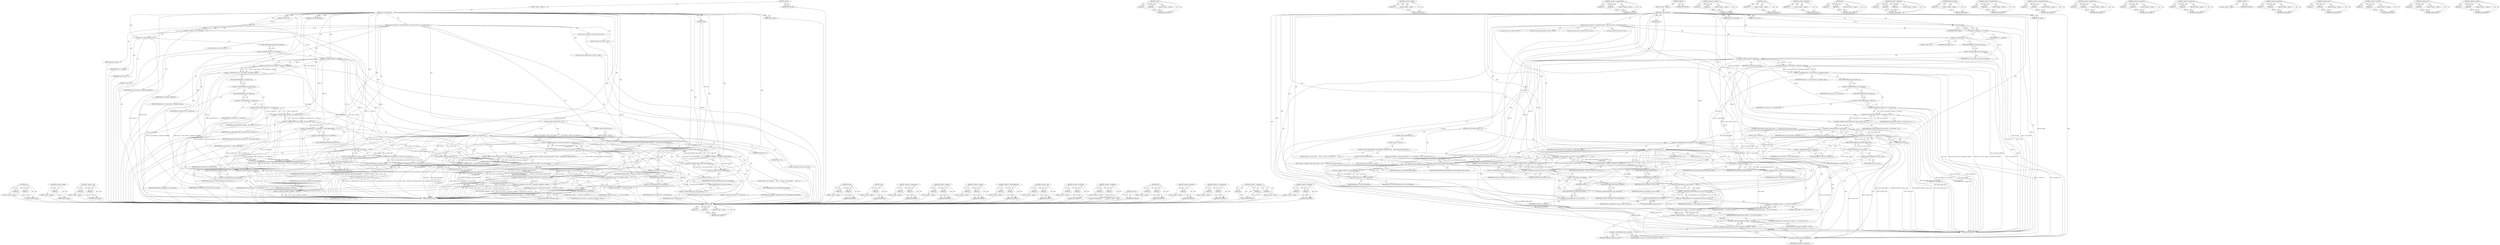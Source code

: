 digraph "&lt;operator&gt;.addition" {
vulnerable_208 [label=<(METHOD,min)>];
vulnerable_209 [label=<(PARAM,p1)>];
vulnerable_210 [label=<(PARAM,p2)>];
vulnerable_211 [label=<(BLOCK,&lt;empty&gt;,&lt;empty&gt;)>];
vulnerable_212 [label=<(METHOD_RETURN,ANY)>];
vulnerable_160 [label=<(METHOD,tcp_packets_in_flight)>];
vulnerable_161 [label=<(PARAM,p1)>];
vulnerable_162 [label=<(BLOCK,&lt;empty&gt;,&lt;empty&gt;)>];
vulnerable_163 [label=<(METHOD_RETURN,ANY)>];
vulnerable_184 [label=<(METHOD,&lt;operator&gt;.cast)>];
vulnerable_185 [label=<(PARAM,p1)>];
vulnerable_186 [label=<(PARAM,p2)>];
vulnerable_187 [label=<(BLOCK,&lt;empty&gt;,&lt;empty&gt;)>];
vulnerable_188 [label=<(METHOD_RETURN,ANY)>];
vulnerable_6 [label=<(METHOD,&lt;global&gt;)<SUB>1</SUB>>];
vulnerable_7 [label=<(BLOCK,&lt;empty&gt;,&lt;empty&gt;)<SUB>1</SUB>>];
vulnerable_8 [label=<(METHOD,tcp_cwnd_reduction)<SUB>1</SUB>>];
vulnerable_9 [label=<(PARAM,struct sock *sk)<SUB>1</SUB>>];
vulnerable_10 [label=<(PARAM,const int prior_unsacked)<SUB>1</SUB>>];
vulnerable_11 [label=<(PARAM,int fast_rexmit)<SUB>2</SUB>>];
vulnerable_12 [label=<(PARAM,int flag)<SUB>2</SUB>>];
vulnerable_13 [label=<(BLOCK,{
	struct tcp_sock *tp = tcp_sk(sk);
	int sndcn...,{
	struct tcp_sock *tp = tcp_sk(sk);
	int sndcn...)<SUB>3</SUB>>];
vulnerable_14 [label="<(LOCAL,struct tcp_sock* tp: tcp_sock*)<SUB>4</SUB>>"];
vulnerable_15 [label=<(&lt;operator&gt;.assignment,*tp = tcp_sk(sk))<SUB>4</SUB>>];
vulnerable_16 [label=<(IDENTIFIER,tp,*tp = tcp_sk(sk))<SUB>4</SUB>>];
vulnerable_17 [label=<(tcp_sk,tcp_sk(sk))<SUB>4</SUB>>];
vulnerable_18 [label=<(IDENTIFIER,sk,tcp_sk(sk))<SUB>4</SUB>>];
vulnerable_19 [label="<(LOCAL,int sndcnt: int)<SUB>5</SUB>>"];
vulnerable_20 [label=<(&lt;operator&gt;.assignment,sndcnt = 0)<SUB>5</SUB>>];
vulnerable_21 [label=<(IDENTIFIER,sndcnt,sndcnt = 0)<SUB>5</SUB>>];
vulnerable_22 [label=<(LITERAL,0,sndcnt = 0)<SUB>5</SUB>>];
vulnerable_23 [label="<(LOCAL,int delta: int)<SUB>6</SUB>>"];
vulnerable_24 [label=<(&lt;operator&gt;.assignment,delta = tp-&gt;snd_ssthresh - tcp_packets_in_fligh...)<SUB>6</SUB>>];
vulnerable_25 [label=<(IDENTIFIER,delta,delta = tp-&gt;snd_ssthresh - tcp_packets_in_fligh...)<SUB>6</SUB>>];
vulnerable_26 [label=<(&lt;operator&gt;.subtraction,tp-&gt;snd_ssthresh - tcp_packets_in_flight(tp))<SUB>6</SUB>>];
vulnerable_27 [label=<(&lt;operator&gt;.indirectFieldAccess,tp-&gt;snd_ssthresh)<SUB>6</SUB>>];
vulnerable_28 [label=<(IDENTIFIER,tp,tp-&gt;snd_ssthresh - tcp_packets_in_flight(tp))<SUB>6</SUB>>];
vulnerable_29 [label=<(FIELD_IDENTIFIER,snd_ssthresh,snd_ssthresh)<SUB>6</SUB>>];
vulnerable_30 [label=<(tcp_packets_in_flight,tcp_packets_in_flight(tp))<SUB>6</SUB>>];
vulnerable_31 [label=<(IDENTIFIER,tp,tcp_packets_in_flight(tp))<SUB>6</SUB>>];
vulnerable_32 [label="<(LOCAL,int newly_acked_sacked: int)<SUB>7</SUB>>"];
vulnerable_33 [label=<(&lt;operator&gt;.assignment,newly_acked_sacked = prior_unsacked -
 				 (tp...)<SUB>7</SUB>>];
vulnerable_34 [label=<(IDENTIFIER,newly_acked_sacked,newly_acked_sacked = prior_unsacked -
 				 (tp...)<SUB>7</SUB>>];
vulnerable_35 [label=<(&lt;operator&gt;.subtraction,prior_unsacked -
 				 (tp-&gt;packets_out - tp-&gt;s...)<SUB>7</SUB>>];
vulnerable_36 [label=<(IDENTIFIER,prior_unsacked,prior_unsacked -
 				 (tp-&gt;packets_out - tp-&gt;s...)<SUB>7</SUB>>];
vulnerable_37 [label=<(&lt;operator&gt;.subtraction,tp-&gt;packets_out - tp-&gt;sacked_out)<SUB>8</SUB>>];
vulnerable_38 [label=<(&lt;operator&gt;.indirectFieldAccess,tp-&gt;packets_out)<SUB>8</SUB>>];
vulnerable_39 [label=<(IDENTIFIER,tp,tp-&gt;packets_out - tp-&gt;sacked_out)<SUB>8</SUB>>];
vulnerable_40 [label=<(FIELD_IDENTIFIER,packets_out,packets_out)<SUB>8</SUB>>];
vulnerable_41 [label=<(&lt;operator&gt;.indirectFieldAccess,tp-&gt;sacked_out)<SUB>8</SUB>>];
vulnerable_42 [label=<(IDENTIFIER,tp,tp-&gt;packets_out - tp-&gt;sacked_out)<SUB>8</SUB>>];
vulnerable_43 [label=<(FIELD_IDENTIFIER,sacked_out,sacked_out)<SUB>8</SUB>>];
vulnerable_44 [label=<(&lt;operator&gt;.assignmentPlus,tp-&gt;prr_delivered += newly_acked_sacked)<SUB>10</SUB>>];
vulnerable_45 [label=<(&lt;operator&gt;.indirectFieldAccess,tp-&gt;prr_delivered)<SUB>10</SUB>>];
vulnerable_46 [label=<(IDENTIFIER,tp,tp-&gt;prr_delivered += newly_acked_sacked)<SUB>10</SUB>>];
vulnerable_47 [label=<(FIELD_IDENTIFIER,prr_delivered,prr_delivered)<SUB>10</SUB>>];
vulnerable_48 [label=<(IDENTIFIER,newly_acked_sacked,tp-&gt;prr_delivered += newly_acked_sacked)<SUB>10</SUB>>];
vulnerable_49 [label=<(CONTROL_STRUCTURE,IF,if (delta &lt; 0))<SUB>11</SUB>>];
vulnerable_50 [label=<(&lt;operator&gt;.lessThan,delta &lt; 0)<SUB>11</SUB>>];
vulnerable_51 [label=<(IDENTIFIER,delta,delta &lt; 0)<SUB>11</SUB>>];
vulnerable_52 [label=<(LITERAL,0,delta &lt; 0)<SUB>11</SUB>>];
vulnerable_53 [label=<(BLOCK,{
 		u64 dividend = (u64)tp-&gt;snd_ssthresh * tp-...,{
 		u64 dividend = (u64)tp-&gt;snd_ssthresh * tp-...)<SUB>11</SUB>>];
vulnerable_54 [label="<(LOCAL,u64 dividend: u64)<SUB>12</SUB>>"];
vulnerable_55 [label=<(&lt;operator&gt;.assignment,dividend = (u64)tp-&gt;snd_ssthresh * tp-&gt;prr_deli...)<SUB>12</SUB>>];
vulnerable_56 [label=<(IDENTIFIER,dividend,dividend = (u64)tp-&gt;snd_ssthresh * tp-&gt;prr_deli...)<SUB>12</SUB>>];
vulnerable_57 [label=<(&lt;operator&gt;.subtraction,(u64)tp-&gt;snd_ssthresh * tp-&gt;prr_delivered +
			...)<SUB>12</SUB>>];
vulnerable_58 [label=<(&lt;operator&gt;.addition,(u64)tp-&gt;snd_ssthresh * tp-&gt;prr_delivered +
			...)<SUB>12</SUB>>];
vulnerable_59 [label=<(&lt;operator&gt;.multiplication,(u64)tp-&gt;snd_ssthresh * tp-&gt;prr_delivered)<SUB>12</SUB>>];
vulnerable_60 [label=<(&lt;operator&gt;.cast,(u64)tp-&gt;snd_ssthresh)<SUB>12</SUB>>];
vulnerable_61 [label=<(UNKNOWN,u64,u64)<SUB>12</SUB>>];
vulnerable_62 [label=<(&lt;operator&gt;.indirectFieldAccess,tp-&gt;snd_ssthresh)<SUB>12</SUB>>];
vulnerable_63 [label=<(IDENTIFIER,tp,(u64)tp-&gt;snd_ssthresh)<SUB>12</SUB>>];
vulnerable_64 [label=<(FIELD_IDENTIFIER,snd_ssthresh,snd_ssthresh)<SUB>12</SUB>>];
vulnerable_65 [label=<(&lt;operator&gt;.indirectFieldAccess,tp-&gt;prr_delivered)<SUB>12</SUB>>];
vulnerable_66 [label=<(IDENTIFIER,tp,(u64)tp-&gt;snd_ssthresh * tp-&gt;prr_delivered)<SUB>12</SUB>>];
vulnerable_67 [label=<(FIELD_IDENTIFIER,prr_delivered,prr_delivered)<SUB>12</SUB>>];
vulnerable_68 [label=<(&lt;operator&gt;.indirectFieldAccess,tp-&gt;prior_cwnd)<SUB>13</SUB>>];
vulnerable_69 [label=<(IDENTIFIER,tp,(u64)tp-&gt;snd_ssthresh * tp-&gt;prr_delivered +
			...)<SUB>13</SUB>>];
vulnerable_70 [label=<(FIELD_IDENTIFIER,prior_cwnd,prior_cwnd)<SUB>13</SUB>>];
vulnerable_71 [label=<(LITERAL,1,(u64)tp-&gt;snd_ssthresh * tp-&gt;prr_delivered +
			...)<SUB>13</SUB>>];
vulnerable_72 [label=<(&lt;operator&gt;.assignment,sndcnt = div_u64(dividend, tp-&gt;prior_cwnd) - tp...)<SUB>14</SUB>>];
vulnerable_73 [label=<(IDENTIFIER,sndcnt,sndcnt = div_u64(dividend, tp-&gt;prior_cwnd) - tp...)<SUB>14</SUB>>];
vulnerable_74 [label=<(&lt;operator&gt;.subtraction,div_u64(dividend, tp-&gt;prior_cwnd) - tp-&gt;prr_out)<SUB>14</SUB>>];
vulnerable_75 [label=<(div_u64,div_u64(dividend, tp-&gt;prior_cwnd))<SUB>14</SUB>>];
vulnerable_76 [label=<(IDENTIFIER,dividend,div_u64(dividend, tp-&gt;prior_cwnd))<SUB>14</SUB>>];
vulnerable_77 [label=<(&lt;operator&gt;.indirectFieldAccess,tp-&gt;prior_cwnd)<SUB>14</SUB>>];
vulnerable_78 [label=<(IDENTIFIER,tp,div_u64(dividend, tp-&gt;prior_cwnd))<SUB>14</SUB>>];
vulnerable_79 [label=<(FIELD_IDENTIFIER,prior_cwnd,prior_cwnd)<SUB>14</SUB>>];
vulnerable_80 [label=<(&lt;operator&gt;.indirectFieldAccess,tp-&gt;prr_out)<SUB>14</SUB>>];
vulnerable_81 [label=<(IDENTIFIER,tp,div_u64(dividend, tp-&gt;prior_cwnd) - tp-&gt;prr_out)<SUB>14</SUB>>];
vulnerable_82 [label=<(FIELD_IDENTIFIER,prr_out,prr_out)<SUB>14</SUB>>];
vulnerable_83 [label=<(CONTROL_STRUCTURE,ELSE,else)<SUB>15</SUB>>];
vulnerable_84 [label=<(BLOCK,&lt;empty&gt;,&lt;empty&gt;)<SUB>15</SUB>>];
vulnerable_85 [label=<(CONTROL_STRUCTURE,IF,if ((flag &amp; FLAG_RETRANS_DATA_ACKED) &amp;&amp;
		   !(flag &amp; FLAG_LOST_RETRANS)))<SUB>15</SUB>>];
vulnerable_86 [label=<(&lt;operator&gt;.logicalAnd,(flag &amp; FLAG_RETRANS_DATA_ACKED) &amp;&amp;
		   !(flag...)<SUB>15</SUB>>];
vulnerable_87 [label=<(&lt;operator&gt;.and,flag &amp; FLAG_RETRANS_DATA_ACKED)<SUB>15</SUB>>];
vulnerable_88 [label=<(IDENTIFIER,flag,flag &amp; FLAG_RETRANS_DATA_ACKED)<SUB>15</SUB>>];
vulnerable_89 [label=<(IDENTIFIER,FLAG_RETRANS_DATA_ACKED,flag &amp; FLAG_RETRANS_DATA_ACKED)<SUB>15</SUB>>];
vulnerable_90 [label=<(&lt;operator&gt;.logicalNot,!(flag &amp; FLAG_LOST_RETRANS))<SUB>16</SUB>>];
vulnerable_91 [label=<(&lt;operator&gt;.and,flag &amp; FLAG_LOST_RETRANS)<SUB>16</SUB>>];
vulnerable_92 [label=<(IDENTIFIER,flag,flag &amp; FLAG_LOST_RETRANS)<SUB>16</SUB>>];
vulnerable_93 [label=<(IDENTIFIER,FLAG_LOST_RETRANS,flag &amp; FLAG_LOST_RETRANS)<SUB>16</SUB>>];
vulnerable_94 [label=<(BLOCK,{
		sndcnt = min_t(int, delta,
			       max_t(...,{
		sndcnt = min_t(int, delta,
			       max_t(...)<SUB>16</SUB>>];
vulnerable_95 [label=<(CONTROL_STRUCTURE,ELSE,else)<SUB>20</SUB>>];
vulnerable_96 [label=<(BLOCK,{
		sndcnt = min(delta, newly_acked_sacked);
	},{
		sndcnt = min(delta, newly_acked_sacked);
	})<SUB>20</SUB>>];
vulnerable_97 [label=<(&lt;operator&gt;.assignment,sndcnt = min(delta, newly_acked_sacked))<SUB>21</SUB>>];
vulnerable_98 [label=<(IDENTIFIER,sndcnt,sndcnt = min(delta, newly_acked_sacked))<SUB>21</SUB>>];
vulnerable_99 [label=<(min,min(delta, newly_acked_sacked))<SUB>21</SUB>>];
vulnerable_100 [label=<(IDENTIFIER,delta,min(delta, newly_acked_sacked))<SUB>21</SUB>>];
vulnerable_101 [label=<(IDENTIFIER,newly_acked_sacked,min(delta, newly_acked_sacked))<SUB>21</SUB>>];
vulnerable_102 [label="<(&lt;operator&gt;.assignment,sndcnt = max(sndcnt, (fast_rexmit ? 1 : 0)))<SUB>23</SUB>>"];
vulnerable_103 [label="<(IDENTIFIER,sndcnt,sndcnt = max(sndcnt, (fast_rexmit ? 1 : 0)))<SUB>23</SUB>>"];
vulnerable_104 [label="<(max,max(sndcnt, (fast_rexmit ? 1 : 0)))<SUB>23</SUB>>"];
vulnerable_105 [label="<(IDENTIFIER,sndcnt,max(sndcnt, (fast_rexmit ? 1 : 0)))<SUB>23</SUB>>"];
vulnerable_106 [label="<(&lt;operator&gt;.conditional,fast_rexmit ? 1 : 0)<SUB>23</SUB>>"];
vulnerable_107 [label="<(IDENTIFIER,fast_rexmit,fast_rexmit ? 1 : 0)<SUB>23</SUB>>"];
vulnerable_108 [label="<(LITERAL,1,fast_rexmit ? 1 : 0)<SUB>23</SUB>>"];
vulnerable_109 [label="<(LITERAL,0,fast_rexmit ? 1 : 0)<SUB>23</SUB>>"];
vulnerable_110 [label=<(&lt;operator&gt;.assignment,tp-&gt;snd_cwnd = tcp_packets_in_flight(tp) + sndcnt)<SUB>24</SUB>>];
vulnerable_111 [label=<(&lt;operator&gt;.indirectFieldAccess,tp-&gt;snd_cwnd)<SUB>24</SUB>>];
vulnerable_112 [label=<(IDENTIFIER,tp,tp-&gt;snd_cwnd = tcp_packets_in_flight(tp) + sndcnt)<SUB>24</SUB>>];
vulnerable_113 [label=<(FIELD_IDENTIFIER,snd_cwnd,snd_cwnd)<SUB>24</SUB>>];
vulnerable_114 [label=<(&lt;operator&gt;.addition,tcp_packets_in_flight(tp) + sndcnt)<SUB>24</SUB>>];
vulnerable_115 [label=<(tcp_packets_in_flight,tcp_packets_in_flight(tp))<SUB>24</SUB>>];
vulnerable_116 [label=<(IDENTIFIER,tp,tcp_packets_in_flight(tp))<SUB>24</SUB>>];
vulnerable_117 [label=<(IDENTIFIER,sndcnt,tcp_packets_in_flight(tp) + sndcnt)<SUB>24</SUB>>];
vulnerable_118 [label=<(METHOD_RETURN,void)<SUB>1</SUB>>];
vulnerable_120 [label=<(METHOD_RETURN,ANY)<SUB>1</SUB>>];
vulnerable_189 [label=<(METHOD,div_u64)>];
vulnerable_190 [label=<(PARAM,p1)>];
vulnerable_191 [label=<(PARAM,p2)>];
vulnerable_192 [label=<(BLOCK,&lt;empty&gt;,&lt;empty&gt;)>];
vulnerable_193 [label=<(METHOD_RETURN,ANY)>];
vulnerable_146 [label=<(METHOD,tcp_sk)>];
vulnerable_147 [label=<(PARAM,p1)>];
vulnerable_148 [label=<(BLOCK,&lt;empty&gt;,&lt;empty&gt;)>];
vulnerable_149 [label=<(METHOD_RETURN,ANY)>];
vulnerable_179 [label=<(METHOD,&lt;operator&gt;.multiplication)>];
vulnerable_180 [label=<(PARAM,p1)>];
vulnerable_181 [label=<(PARAM,p2)>];
vulnerable_182 [label=<(BLOCK,&lt;empty&gt;,&lt;empty&gt;)>];
vulnerable_183 [label=<(METHOD_RETURN,ANY)>];
vulnerable_174 [label=<(METHOD,&lt;operator&gt;.addition)>];
vulnerable_175 [label=<(PARAM,p1)>];
vulnerable_176 [label=<(PARAM,p2)>];
vulnerable_177 [label=<(BLOCK,&lt;empty&gt;,&lt;empty&gt;)>];
vulnerable_178 [label=<(METHOD_RETURN,ANY)>];
vulnerable_169 [label=<(METHOD,&lt;operator&gt;.lessThan)>];
vulnerable_170 [label=<(PARAM,p1)>];
vulnerable_171 [label=<(PARAM,p2)>];
vulnerable_172 [label=<(BLOCK,&lt;empty&gt;,&lt;empty&gt;)>];
vulnerable_173 [label=<(METHOD_RETURN,ANY)>];
vulnerable_155 [label=<(METHOD,&lt;operator&gt;.indirectFieldAccess)>];
vulnerable_156 [label=<(PARAM,p1)>];
vulnerable_157 [label=<(PARAM,p2)>];
vulnerable_158 [label=<(BLOCK,&lt;empty&gt;,&lt;empty&gt;)>];
vulnerable_159 [label=<(METHOD_RETURN,ANY)>];
vulnerable_199 [label=<(METHOD,&lt;operator&gt;.and)>];
vulnerable_200 [label=<(PARAM,p1)>];
vulnerable_201 [label=<(PARAM,p2)>];
vulnerable_202 [label=<(BLOCK,&lt;empty&gt;,&lt;empty&gt;)>];
vulnerable_203 [label=<(METHOD_RETURN,ANY)>];
vulnerable_150 [label=<(METHOD,&lt;operator&gt;.subtraction)>];
vulnerable_151 [label=<(PARAM,p1)>];
vulnerable_152 [label=<(PARAM,p2)>];
vulnerable_153 [label=<(BLOCK,&lt;empty&gt;,&lt;empty&gt;)>];
vulnerable_154 [label=<(METHOD_RETURN,ANY)>];
vulnerable_141 [label=<(METHOD,&lt;operator&gt;.assignment)>];
vulnerable_142 [label=<(PARAM,p1)>];
vulnerable_143 [label=<(PARAM,p2)>];
vulnerable_144 [label=<(BLOCK,&lt;empty&gt;,&lt;empty&gt;)>];
vulnerable_145 [label=<(METHOD_RETURN,ANY)>];
vulnerable_135 [label=<(METHOD,&lt;global&gt;)<SUB>1</SUB>>];
vulnerable_136 [label=<(BLOCK,&lt;empty&gt;,&lt;empty&gt;)>];
vulnerable_137 [label=<(METHOD_RETURN,ANY)>];
vulnerable_213 [label=<(METHOD,max)>];
vulnerable_214 [label=<(PARAM,p1)>];
vulnerable_215 [label=<(PARAM,p2)>];
vulnerable_216 [label=<(BLOCK,&lt;empty&gt;,&lt;empty&gt;)>];
vulnerable_217 [label=<(METHOD_RETURN,ANY)>];
vulnerable_204 [label=<(METHOD,&lt;operator&gt;.logicalNot)>];
vulnerable_205 [label=<(PARAM,p1)>];
vulnerable_206 [label=<(BLOCK,&lt;empty&gt;,&lt;empty&gt;)>];
vulnerable_207 [label=<(METHOD_RETURN,ANY)>];
vulnerable_164 [label=<(METHOD,&lt;operator&gt;.assignmentPlus)>];
vulnerable_165 [label=<(PARAM,p1)>];
vulnerable_166 [label=<(PARAM,p2)>];
vulnerable_167 [label=<(BLOCK,&lt;empty&gt;,&lt;empty&gt;)>];
vulnerable_168 [label=<(METHOD_RETURN,ANY)>];
vulnerable_218 [label=<(METHOD,&lt;operator&gt;.conditional)>];
vulnerable_219 [label=<(PARAM,p1)>];
vulnerable_220 [label=<(PARAM,p2)>];
vulnerable_221 [label=<(PARAM,p3)>];
vulnerable_222 [label=<(BLOCK,&lt;empty&gt;,&lt;empty&gt;)>];
vulnerable_223 [label=<(METHOD_RETURN,ANY)>];
vulnerable_194 [label=<(METHOD,&lt;operator&gt;.logicalAnd)>];
vulnerable_195 [label=<(PARAM,p1)>];
vulnerable_196 [label=<(PARAM,p2)>];
vulnerable_197 [label=<(BLOCK,&lt;empty&gt;,&lt;empty&gt;)>];
vulnerable_198 [label=<(METHOD_RETURN,ANY)>];
fixed_239 [label=<(METHOD,max)>];
fixed_240 [label=<(PARAM,p1)>];
fixed_241 [label=<(PARAM,p2)>];
fixed_242 [label=<(BLOCK,&lt;empty&gt;,&lt;empty&gt;)>];
fixed_243 [label=<(METHOD_RETURN,ANY)>];
fixed_219 [label=<(METHOD,div_u64)>];
fixed_220 [label=<(PARAM,p1)>];
fixed_221 [label=<(PARAM,p2)>];
fixed_222 [label=<(BLOCK,&lt;empty&gt;,&lt;empty&gt;)>];
fixed_223 [label=<(METHOD_RETURN,ANY)>];
fixed_172 [label=<(METHOD,tcp_packets_in_flight)>];
fixed_173 [label=<(PARAM,p1)>];
fixed_174 [label=<(BLOCK,&lt;empty&gt;,&lt;empty&gt;)>];
fixed_175 [label=<(METHOD_RETURN,ANY)>];
fixed_194 [label=<(METHOD,&lt;operator&gt;.assignmentPlus)>];
fixed_195 [label=<(PARAM,p1)>];
fixed_196 [label=<(PARAM,p2)>];
fixed_197 [label=<(BLOCK,&lt;empty&gt;,&lt;empty&gt;)>];
fixed_198 [label=<(METHOD_RETURN,ANY)>];
fixed_6 [label=<(METHOD,&lt;global&gt;)<SUB>1</SUB>>];
fixed_7 [label=<(BLOCK,&lt;empty&gt;,&lt;empty&gt;)<SUB>1</SUB>>];
fixed_8 [label=<(METHOD,tcp_cwnd_reduction)<SUB>1</SUB>>];
fixed_9 [label=<(PARAM,struct sock *sk)<SUB>1</SUB>>];
fixed_10 [label=<(PARAM,const int prior_unsacked)<SUB>1</SUB>>];
fixed_11 [label=<(PARAM,int fast_rexmit)<SUB>2</SUB>>];
fixed_12 [label=<(PARAM,int flag)<SUB>2</SUB>>];
fixed_13 [label=<(BLOCK,{
	struct tcp_sock *tp = tcp_sk(sk);
	int sndcn...,{
	struct tcp_sock *tp = tcp_sk(sk);
	int sndcn...)<SUB>3</SUB>>];
fixed_14 [label="<(LOCAL,struct tcp_sock* tp: tcp_sock*)<SUB>4</SUB>>"];
fixed_15 [label=<(&lt;operator&gt;.assignment,*tp = tcp_sk(sk))<SUB>4</SUB>>];
fixed_16 [label=<(IDENTIFIER,tp,*tp = tcp_sk(sk))<SUB>4</SUB>>];
fixed_17 [label=<(tcp_sk,tcp_sk(sk))<SUB>4</SUB>>];
fixed_18 [label=<(IDENTIFIER,sk,tcp_sk(sk))<SUB>4</SUB>>];
fixed_19 [label="<(LOCAL,int sndcnt: int)<SUB>5</SUB>>"];
fixed_20 [label=<(&lt;operator&gt;.assignment,sndcnt = 0)<SUB>5</SUB>>];
fixed_21 [label=<(IDENTIFIER,sndcnt,sndcnt = 0)<SUB>5</SUB>>];
fixed_22 [label=<(LITERAL,0,sndcnt = 0)<SUB>5</SUB>>];
fixed_23 [label="<(LOCAL,int delta: int)<SUB>6</SUB>>"];
fixed_24 [label=<(&lt;operator&gt;.assignment,delta = tp-&gt;snd_ssthresh - tcp_packets_in_fligh...)<SUB>6</SUB>>];
fixed_25 [label=<(IDENTIFIER,delta,delta = tp-&gt;snd_ssthresh - tcp_packets_in_fligh...)<SUB>6</SUB>>];
fixed_26 [label=<(&lt;operator&gt;.subtraction,tp-&gt;snd_ssthresh - tcp_packets_in_flight(tp))<SUB>6</SUB>>];
fixed_27 [label=<(&lt;operator&gt;.indirectFieldAccess,tp-&gt;snd_ssthresh)<SUB>6</SUB>>];
fixed_28 [label=<(IDENTIFIER,tp,tp-&gt;snd_ssthresh - tcp_packets_in_flight(tp))<SUB>6</SUB>>];
fixed_29 [label=<(FIELD_IDENTIFIER,snd_ssthresh,snd_ssthresh)<SUB>6</SUB>>];
fixed_30 [label=<(tcp_packets_in_flight,tcp_packets_in_flight(tp))<SUB>6</SUB>>];
fixed_31 [label=<(IDENTIFIER,tp,tcp_packets_in_flight(tp))<SUB>6</SUB>>];
fixed_32 [label="<(LOCAL,int newly_acked_sacked: int)<SUB>7</SUB>>"];
fixed_33 [label=<(&lt;operator&gt;.assignment,newly_acked_sacked = prior_unsacked -
 				 (tp...)<SUB>7</SUB>>];
fixed_34 [label=<(IDENTIFIER,newly_acked_sacked,newly_acked_sacked = prior_unsacked -
 				 (tp...)<SUB>7</SUB>>];
fixed_35 [label=<(&lt;operator&gt;.subtraction,prior_unsacked -
 				 (tp-&gt;packets_out - tp-&gt;s...)<SUB>7</SUB>>];
fixed_36 [label=<(IDENTIFIER,prior_unsacked,prior_unsacked -
 				 (tp-&gt;packets_out - tp-&gt;s...)<SUB>7</SUB>>];
fixed_37 [label=<(&lt;operator&gt;.subtraction,tp-&gt;packets_out - tp-&gt;sacked_out)<SUB>8</SUB>>];
fixed_38 [label=<(&lt;operator&gt;.indirectFieldAccess,tp-&gt;packets_out)<SUB>8</SUB>>];
fixed_39 [label=<(IDENTIFIER,tp,tp-&gt;packets_out - tp-&gt;sacked_out)<SUB>8</SUB>>];
fixed_40 [label=<(FIELD_IDENTIFIER,packets_out,packets_out)<SUB>8</SUB>>];
fixed_41 [label=<(&lt;operator&gt;.indirectFieldAccess,tp-&gt;sacked_out)<SUB>8</SUB>>];
fixed_42 [label=<(IDENTIFIER,tp,tp-&gt;packets_out - tp-&gt;sacked_out)<SUB>8</SUB>>];
fixed_43 [label=<(FIELD_IDENTIFIER,sacked_out,sacked_out)<SUB>8</SUB>>];
fixed_44 [label=<(CONTROL_STRUCTURE,IF,if (newly_acked_sacked &lt;= 0 || WARN_ON_ONCE(!tp-&gt;prior_cwnd)))<SUB>10</SUB>>];
fixed_45 [label=<(&lt;operator&gt;.logicalOr,newly_acked_sacked &lt;= 0 || WARN_ON_ONCE(!tp-&gt;pr...)<SUB>10</SUB>>];
fixed_46 [label=<(&lt;operator&gt;.lessEqualsThan,newly_acked_sacked &lt;= 0)<SUB>10</SUB>>];
fixed_47 [label=<(IDENTIFIER,newly_acked_sacked,newly_acked_sacked &lt;= 0)<SUB>10</SUB>>];
fixed_48 [label=<(LITERAL,0,newly_acked_sacked &lt;= 0)<SUB>10</SUB>>];
fixed_49 [label=<(WARN_ON_ONCE,WARN_ON_ONCE(!tp-&gt;prior_cwnd))<SUB>10</SUB>>];
fixed_50 [label=<(&lt;operator&gt;.logicalNot,!tp-&gt;prior_cwnd)<SUB>10</SUB>>];
fixed_51 [label=<(&lt;operator&gt;.indirectFieldAccess,tp-&gt;prior_cwnd)<SUB>10</SUB>>];
fixed_52 [label=<(IDENTIFIER,tp,!tp-&gt;prior_cwnd)<SUB>10</SUB>>];
fixed_53 [label=<(FIELD_IDENTIFIER,prior_cwnd,prior_cwnd)<SUB>10</SUB>>];
fixed_54 [label=<(BLOCK,&lt;empty&gt;,&lt;empty&gt;)<SUB>11</SUB>>];
fixed_55 [label=<(RETURN,return;,return;)<SUB>11</SUB>>];
fixed_56 [label=<(&lt;operator&gt;.assignmentPlus,tp-&gt;prr_delivered += newly_acked_sacked)<SUB>13</SUB>>];
fixed_57 [label=<(&lt;operator&gt;.indirectFieldAccess,tp-&gt;prr_delivered)<SUB>13</SUB>>];
fixed_58 [label=<(IDENTIFIER,tp,tp-&gt;prr_delivered += newly_acked_sacked)<SUB>13</SUB>>];
fixed_59 [label=<(FIELD_IDENTIFIER,prr_delivered,prr_delivered)<SUB>13</SUB>>];
fixed_60 [label=<(IDENTIFIER,newly_acked_sacked,tp-&gt;prr_delivered += newly_acked_sacked)<SUB>13</SUB>>];
fixed_61 [label=<(CONTROL_STRUCTURE,IF,if (delta &lt; 0))<SUB>14</SUB>>];
fixed_62 [label=<(&lt;operator&gt;.lessThan,delta &lt; 0)<SUB>14</SUB>>];
fixed_63 [label=<(IDENTIFIER,delta,delta &lt; 0)<SUB>14</SUB>>];
fixed_64 [label=<(LITERAL,0,delta &lt; 0)<SUB>14</SUB>>];
fixed_65 [label=<(BLOCK,{
 		u64 dividend = (u64)tp-&gt;snd_ssthresh * tp-...,{
 		u64 dividend = (u64)tp-&gt;snd_ssthresh * tp-...)<SUB>14</SUB>>];
fixed_66 [label="<(LOCAL,u64 dividend: u64)<SUB>15</SUB>>"];
fixed_67 [label=<(&lt;operator&gt;.assignment,dividend = (u64)tp-&gt;snd_ssthresh * tp-&gt;prr_deli...)<SUB>15</SUB>>];
fixed_68 [label=<(IDENTIFIER,dividend,dividend = (u64)tp-&gt;snd_ssthresh * tp-&gt;prr_deli...)<SUB>15</SUB>>];
fixed_69 [label=<(&lt;operator&gt;.subtraction,(u64)tp-&gt;snd_ssthresh * tp-&gt;prr_delivered +
			...)<SUB>15</SUB>>];
fixed_70 [label=<(&lt;operator&gt;.addition,(u64)tp-&gt;snd_ssthresh * tp-&gt;prr_delivered +
			...)<SUB>15</SUB>>];
fixed_71 [label=<(&lt;operator&gt;.multiplication,(u64)tp-&gt;snd_ssthresh * tp-&gt;prr_delivered)<SUB>15</SUB>>];
fixed_72 [label=<(&lt;operator&gt;.cast,(u64)tp-&gt;snd_ssthresh)<SUB>15</SUB>>];
fixed_73 [label=<(UNKNOWN,u64,u64)<SUB>15</SUB>>];
fixed_74 [label=<(&lt;operator&gt;.indirectFieldAccess,tp-&gt;snd_ssthresh)<SUB>15</SUB>>];
fixed_75 [label=<(IDENTIFIER,tp,(u64)tp-&gt;snd_ssthresh)<SUB>15</SUB>>];
fixed_76 [label=<(FIELD_IDENTIFIER,snd_ssthresh,snd_ssthresh)<SUB>15</SUB>>];
fixed_77 [label=<(&lt;operator&gt;.indirectFieldAccess,tp-&gt;prr_delivered)<SUB>15</SUB>>];
fixed_78 [label=<(IDENTIFIER,tp,(u64)tp-&gt;snd_ssthresh * tp-&gt;prr_delivered)<SUB>15</SUB>>];
fixed_79 [label=<(FIELD_IDENTIFIER,prr_delivered,prr_delivered)<SUB>15</SUB>>];
fixed_80 [label=<(&lt;operator&gt;.indirectFieldAccess,tp-&gt;prior_cwnd)<SUB>16</SUB>>];
fixed_81 [label=<(IDENTIFIER,tp,(u64)tp-&gt;snd_ssthresh * tp-&gt;prr_delivered +
			...)<SUB>16</SUB>>];
fixed_82 [label=<(FIELD_IDENTIFIER,prior_cwnd,prior_cwnd)<SUB>16</SUB>>];
fixed_83 [label=<(LITERAL,1,(u64)tp-&gt;snd_ssthresh * tp-&gt;prr_delivered +
			...)<SUB>16</SUB>>];
fixed_84 [label=<(&lt;operator&gt;.assignment,sndcnt = div_u64(dividend, tp-&gt;prior_cwnd) - tp...)<SUB>17</SUB>>];
fixed_85 [label=<(IDENTIFIER,sndcnt,sndcnt = div_u64(dividend, tp-&gt;prior_cwnd) - tp...)<SUB>17</SUB>>];
fixed_86 [label=<(&lt;operator&gt;.subtraction,div_u64(dividend, tp-&gt;prior_cwnd) - tp-&gt;prr_out)<SUB>17</SUB>>];
fixed_87 [label=<(div_u64,div_u64(dividend, tp-&gt;prior_cwnd))<SUB>17</SUB>>];
fixed_88 [label=<(IDENTIFIER,dividend,div_u64(dividend, tp-&gt;prior_cwnd))<SUB>17</SUB>>];
fixed_89 [label=<(&lt;operator&gt;.indirectFieldAccess,tp-&gt;prior_cwnd)<SUB>17</SUB>>];
fixed_90 [label=<(IDENTIFIER,tp,div_u64(dividend, tp-&gt;prior_cwnd))<SUB>17</SUB>>];
fixed_91 [label=<(FIELD_IDENTIFIER,prior_cwnd,prior_cwnd)<SUB>17</SUB>>];
fixed_92 [label=<(&lt;operator&gt;.indirectFieldAccess,tp-&gt;prr_out)<SUB>17</SUB>>];
fixed_93 [label=<(IDENTIFIER,tp,div_u64(dividend, tp-&gt;prior_cwnd) - tp-&gt;prr_out)<SUB>17</SUB>>];
fixed_94 [label=<(FIELD_IDENTIFIER,prr_out,prr_out)<SUB>17</SUB>>];
fixed_95 [label=<(CONTROL_STRUCTURE,ELSE,else)<SUB>18</SUB>>];
fixed_96 [label=<(BLOCK,&lt;empty&gt;,&lt;empty&gt;)<SUB>18</SUB>>];
fixed_97 [label=<(CONTROL_STRUCTURE,IF,if ((flag &amp; FLAG_RETRANS_DATA_ACKED) &amp;&amp;
		   !(flag &amp; FLAG_LOST_RETRANS)))<SUB>18</SUB>>];
fixed_98 [label=<(&lt;operator&gt;.logicalAnd,(flag &amp; FLAG_RETRANS_DATA_ACKED) &amp;&amp;
		   !(flag...)<SUB>18</SUB>>];
fixed_99 [label=<(&lt;operator&gt;.and,flag &amp; FLAG_RETRANS_DATA_ACKED)<SUB>18</SUB>>];
fixed_100 [label=<(IDENTIFIER,flag,flag &amp; FLAG_RETRANS_DATA_ACKED)<SUB>18</SUB>>];
fixed_101 [label=<(IDENTIFIER,FLAG_RETRANS_DATA_ACKED,flag &amp; FLAG_RETRANS_DATA_ACKED)<SUB>18</SUB>>];
fixed_102 [label=<(&lt;operator&gt;.logicalNot,!(flag &amp; FLAG_LOST_RETRANS))<SUB>19</SUB>>];
fixed_103 [label=<(&lt;operator&gt;.and,flag &amp; FLAG_LOST_RETRANS)<SUB>19</SUB>>];
fixed_104 [label=<(IDENTIFIER,flag,flag &amp; FLAG_LOST_RETRANS)<SUB>19</SUB>>];
fixed_105 [label=<(IDENTIFIER,FLAG_LOST_RETRANS,flag &amp; FLAG_LOST_RETRANS)<SUB>19</SUB>>];
fixed_106 [label=<(BLOCK,{
		sndcnt = min_t(int, delta,
			       max_t(...,{
		sndcnt = min_t(int, delta,
			       max_t(...)<SUB>19</SUB>>];
fixed_107 [label=<(CONTROL_STRUCTURE,ELSE,else)<SUB>23</SUB>>];
fixed_108 [label=<(BLOCK,{
		sndcnt = min(delta, newly_acked_sacked);
	},{
		sndcnt = min(delta, newly_acked_sacked);
	})<SUB>23</SUB>>];
fixed_109 [label=<(&lt;operator&gt;.assignment,sndcnt = min(delta, newly_acked_sacked))<SUB>24</SUB>>];
fixed_110 [label=<(IDENTIFIER,sndcnt,sndcnt = min(delta, newly_acked_sacked))<SUB>24</SUB>>];
fixed_111 [label=<(min,min(delta, newly_acked_sacked))<SUB>24</SUB>>];
fixed_112 [label=<(IDENTIFIER,delta,min(delta, newly_acked_sacked))<SUB>24</SUB>>];
fixed_113 [label=<(IDENTIFIER,newly_acked_sacked,min(delta, newly_acked_sacked))<SUB>24</SUB>>];
fixed_114 [label="<(&lt;operator&gt;.assignment,sndcnt = max(sndcnt, (fast_rexmit ? 1 : 0)))<SUB>26</SUB>>"];
fixed_115 [label="<(IDENTIFIER,sndcnt,sndcnt = max(sndcnt, (fast_rexmit ? 1 : 0)))<SUB>26</SUB>>"];
fixed_116 [label="<(max,max(sndcnt, (fast_rexmit ? 1 : 0)))<SUB>26</SUB>>"];
fixed_117 [label="<(IDENTIFIER,sndcnt,max(sndcnt, (fast_rexmit ? 1 : 0)))<SUB>26</SUB>>"];
fixed_118 [label="<(&lt;operator&gt;.conditional,fast_rexmit ? 1 : 0)<SUB>26</SUB>>"];
fixed_119 [label="<(IDENTIFIER,fast_rexmit,fast_rexmit ? 1 : 0)<SUB>26</SUB>>"];
fixed_120 [label="<(LITERAL,1,fast_rexmit ? 1 : 0)<SUB>26</SUB>>"];
fixed_121 [label="<(LITERAL,0,fast_rexmit ? 1 : 0)<SUB>26</SUB>>"];
fixed_122 [label=<(&lt;operator&gt;.assignment,tp-&gt;snd_cwnd = tcp_packets_in_flight(tp) + sndcnt)<SUB>27</SUB>>];
fixed_123 [label=<(&lt;operator&gt;.indirectFieldAccess,tp-&gt;snd_cwnd)<SUB>27</SUB>>];
fixed_124 [label=<(IDENTIFIER,tp,tp-&gt;snd_cwnd = tcp_packets_in_flight(tp) + sndcnt)<SUB>27</SUB>>];
fixed_125 [label=<(FIELD_IDENTIFIER,snd_cwnd,snd_cwnd)<SUB>27</SUB>>];
fixed_126 [label=<(&lt;operator&gt;.addition,tcp_packets_in_flight(tp) + sndcnt)<SUB>27</SUB>>];
fixed_127 [label=<(tcp_packets_in_flight,tcp_packets_in_flight(tp))<SUB>27</SUB>>];
fixed_128 [label=<(IDENTIFIER,tp,tcp_packets_in_flight(tp))<SUB>27</SUB>>];
fixed_129 [label=<(IDENTIFIER,sndcnt,tcp_packets_in_flight(tp) + sndcnt)<SUB>27</SUB>>];
fixed_130 [label=<(METHOD_RETURN,void)<SUB>1</SUB>>];
fixed_132 [label=<(METHOD_RETURN,ANY)<SUB>1</SUB>>];
fixed_199 [label=<(METHOD,&lt;operator&gt;.lessThan)>];
fixed_200 [label=<(PARAM,p1)>];
fixed_201 [label=<(PARAM,p2)>];
fixed_202 [label=<(BLOCK,&lt;empty&gt;,&lt;empty&gt;)>];
fixed_203 [label=<(METHOD_RETURN,ANY)>];
fixed_158 [label=<(METHOD,tcp_sk)>];
fixed_159 [label=<(PARAM,p1)>];
fixed_160 [label=<(BLOCK,&lt;empty&gt;,&lt;empty&gt;)>];
fixed_161 [label=<(METHOD_RETURN,ANY)>];
fixed_190 [label=<(METHOD,&lt;operator&gt;.logicalNot)>];
fixed_191 [label=<(PARAM,p1)>];
fixed_192 [label=<(BLOCK,&lt;empty&gt;,&lt;empty&gt;)>];
fixed_193 [label=<(METHOD_RETURN,ANY)>];
fixed_234 [label=<(METHOD,min)>];
fixed_235 [label=<(PARAM,p1)>];
fixed_236 [label=<(PARAM,p2)>];
fixed_237 [label=<(BLOCK,&lt;empty&gt;,&lt;empty&gt;)>];
fixed_238 [label=<(METHOD_RETURN,ANY)>];
fixed_244 [label=<(METHOD,&lt;operator&gt;.conditional)>];
fixed_245 [label=<(PARAM,p1)>];
fixed_246 [label=<(PARAM,p2)>];
fixed_247 [label=<(PARAM,p3)>];
fixed_248 [label=<(BLOCK,&lt;empty&gt;,&lt;empty&gt;)>];
fixed_249 [label=<(METHOD_RETURN,ANY)>];
fixed_186 [label=<(METHOD,WARN_ON_ONCE)>];
fixed_187 [label=<(PARAM,p1)>];
fixed_188 [label=<(BLOCK,&lt;empty&gt;,&lt;empty&gt;)>];
fixed_189 [label=<(METHOD_RETURN,ANY)>];
fixed_181 [label=<(METHOD,&lt;operator&gt;.lessEqualsThan)>];
fixed_182 [label=<(PARAM,p1)>];
fixed_183 [label=<(PARAM,p2)>];
fixed_184 [label=<(BLOCK,&lt;empty&gt;,&lt;empty&gt;)>];
fixed_185 [label=<(METHOD_RETURN,ANY)>];
fixed_167 [label=<(METHOD,&lt;operator&gt;.indirectFieldAccess)>];
fixed_168 [label=<(PARAM,p1)>];
fixed_169 [label=<(PARAM,p2)>];
fixed_170 [label=<(BLOCK,&lt;empty&gt;,&lt;empty&gt;)>];
fixed_171 [label=<(METHOD_RETURN,ANY)>];
fixed_209 [label=<(METHOD,&lt;operator&gt;.multiplication)>];
fixed_210 [label=<(PARAM,p1)>];
fixed_211 [label=<(PARAM,p2)>];
fixed_212 [label=<(BLOCK,&lt;empty&gt;,&lt;empty&gt;)>];
fixed_213 [label=<(METHOD_RETURN,ANY)>];
fixed_162 [label=<(METHOD,&lt;operator&gt;.subtraction)>];
fixed_163 [label=<(PARAM,p1)>];
fixed_164 [label=<(PARAM,p2)>];
fixed_165 [label=<(BLOCK,&lt;empty&gt;,&lt;empty&gt;)>];
fixed_166 [label=<(METHOD_RETURN,ANY)>];
fixed_153 [label=<(METHOD,&lt;operator&gt;.assignment)>];
fixed_154 [label=<(PARAM,p1)>];
fixed_155 [label=<(PARAM,p2)>];
fixed_156 [label=<(BLOCK,&lt;empty&gt;,&lt;empty&gt;)>];
fixed_157 [label=<(METHOD_RETURN,ANY)>];
fixed_147 [label=<(METHOD,&lt;global&gt;)<SUB>1</SUB>>];
fixed_148 [label=<(BLOCK,&lt;empty&gt;,&lt;empty&gt;)>];
fixed_149 [label=<(METHOD_RETURN,ANY)>];
fixed_224 [label=<(METHOD,&lt;operator&gt;.logicalAnd)>];
fixed_225 [label=<(PARAM,p1)>];
fixed_226 [label=<(PARAM,p2)>];
fixed_227 [label=<(BLOCK,&lt;empty&gt;,&lt;empty&gt;)>];
fixed_228 [label=<(METHOD_RETURN,ANY)>];
fixed_214 [label=<(METHOD,&lt;operator&gt;.cast)>];
fixed_215 [label=<(PARAM,p1)>];
fixed_216 [label=<(PARAM,p2)>];
fixed_217 [label=<(BLOCK,&lt;empty&gt;,&lt;empty&gt;)>];
fixed_218 [label=<(METHOD_RETURN,ANY)>];
fixed_176 [label=<(METHOD,&lt;operator&gt;.logicalOr)>];
fixed_177 [label=<(PARAM,p1)>];
fixed_178 [label=<(PARAM,p2)>];
fixed_179 [label=<(BLOCK,&lt;empty&gt;,&lt;empty&gt;)>];
fixed_180 [label=<(METHOD_RETURN,ANY)>];
fixed_229 [label=<(METHOD,&lt;operator&gt;.and)>];
fixed_230 [label=<(PARAM,p1)>];
fixed_231 [label=<(PARAM,p2)>];
fixed_232 [label=<(BLOCK,&lt;empty&gt;,&lt;empty&gt;)>];
fixed_233 [label=<(METHOD_RETURN,ANY)>];
fixed_204 [label=<(METHOD,&lt;operator&gt;.addition)>];
fixed_205 [label=<(PARAM,p1)>];
fixed_206 [label=<(PARAM,p2)>];
fixed_207 [label=<(BLOCK,&lt;empty&gt;,&lt;empty&gt;)>];
fixed_208 [label=<(METHOD_RETURN,ANY)>];
vulnerable_208 -> vulnerable_209  [key=0, label="AST: "];
vulnerable_208 -> vulnerable_209  [key=1, label="DDG: "];
vulnerable_208 -> vulnerable_211  [key=0, label="AST: "];
vulnerable_208 -> vulnerable_210  [key=0, label="AST: "];
vulnerable_208 -> vulnerable_210  [key=1, label="DDG: "];
vulnerable_208 -> vulnerable_212  [key=0, label="AST: "];
vulnerable_208 -> vulnerable_212  [key=1, label="CFG: "];
vulnerable_209 -> vulnerable_212  [key=0, label="DDG: p1"];
vulnerable_210 -> vulnerable_212  [key=0, label="DDG: p2"];
vulnerable_211 -> fixed_239  [key=0];
vulnerable_212 -> fixed_239  [key=0];
vulnerable_160 -> vulnerable_161  [key=0, label="AST: "];
vulnerable_160 -> vulnerable_161  [key=1, label="DDG: "];
vulnerable_160 -> vulnerable_162  [key=0, label="AST: "];
vulnerable_160 -> vulnerable_163  [key=0, label="AST: "];
vulnerable_160 -> vulnerable_163  [key=1, label="CFG: "];
vulnerable_161 -> vulnerable_163  [key=0, label="DDG: p1"];
vulnerable_162 -> fixed_239  [key=0];
vulnerable_163 -> fixed_239  [key=0];
vulnerable_184 -> vulnerable_185  [key=0, label="AST: "];
vulnerable_184 -> vulnerable_185  [key=1, label="DDG: "];
vulnerable_184 -> vulnerable_187  [key=0, label="AST: "];
vulnerable_184 -> vulnerable_186  [key=0, label="AST: "];
vulnerable_184 -> vulnerable_186  [key=1, label="DDG: "];
vulnerable_184 -> vulnerable_188  [key=0, label="AST: "];
vulnerable_184 -> vulnerable_188  [key=1, label="CFG: "];
vulnerable_185 -> vulnerable_188  [key=0, label="DDG: p1"];
vulnerable_186 -> vulnerable_188  [key=0, label="DDG: p2"];
vulnerable_187 -> fixed_239  [key=0];
vulnerable_188 -> fixed_239  [key=0];
vulnerable_6 -> vulnerable_7  [key=0, label="AST: "];
vulnerable_6 -> vulnerable_120  [key=0, label="AST: "];
vulnerable_6 -> vulnerable_120  [key=1, label="CFG: "];
vulnerable_7 -> vulnerable_8  [key=0, label="AST: "];
vulnerable_8 -> vulnerable_9  [key=0, label="AST: "];
vulnerable_8 -> vulnerable_9  [key=1, label="DDG: "];
vulnerable_8 -> vulnerable_10  [key=0, label="AST: "];
vulnerable_8 -> vulnerable_10  [key=1, label="DDG: "];
vulnerable_8 -> vulnerable_11  [key=0, label="AST: "];
vulnerable_8 -> vulnerable_11  [key=1, label="DDG: "];
vulnerable_8 -> vulnerable_12  [key=0, label="AST: "];
vulnerable_8 -> vulnerable_12  [key=1, label="DDG: "];
vulnerable_8 -> vulnerable_13  [key=0, label="AST: "];
vulnerable_8 -> vulnerable_118  [key=0, label="AST: "];
vulnerable_8 -> vulnerable_17  [key=0, label="CFG: "];
vulnerable_8 -> vulnerable_17  [key=1, label="DDG: "];
vulnerable_8 -> vulnerable_20  [key=0, label="DDG: "];
vulnerable_8 -> vulnerable_44  [key=0, label="DDG: "];
vulnerable_8 -> vulnerable_110  [key=0, label="DDG: "];
vulnerable_8 -> vulnerable_35  [key=0, label="DDG: "];
vulnerable_8 -> vulnerable_50  [key=0, label="DDG: "];
vulnerable_8 -> vulnerable_104  [key=0, label="DDG: "];
vulnerable_8 -> vulnerable_114  [key=0, label="DDG: "];
vulnerable_8 -> vulnerable_30  [key=0, label="DDG: "];
vulnerable_8 -> vulnerable_106  [key=0, label="DDG: "];
vulnerable_8 -> vulnerable_115  [key=0, label="DDG: "];
vulnerable_8 -> vulnerable_57  [key=0, label="DDG: "];
vulnerable_8 -> vulnerable_75  [key=0, label="DDG: "];
vulnerable_8 -> vulnerable_87  [key=0, label="DDG: "];
vulnerable_8 -> vulnerable_91  [key=0, label="DDG: "];
vulnerable_8 -> vulnerable_99  [key=0, label="DDG: "];
vulnerable_9 -> vulnerable_17  [key=0, label="DDG: sk"];
vulnerable_10 -> vulnerable_35  [key=0, label="DDG: prior_unsacked"];
vulnerable_11 -> fixed_239  [key=0];
vulnerable_12 -> vulnerable_118  [key=0, label="DDG: flag"];
vulnerable_12 -> vulnerable_87  [key=0, label="DDG: flag"];
vulnerable_13 -> vulnerable_14  [key=0, label="AST: "];
vulnerable_13 -> vulnerable_15  [key=0, label="AST: "];
vulnerable_13 -> vulnerable_19  [key=0, label="AST: "];
vulnerable_13 -> vulnerable_20  [key=0, label="AST: "];
vulnerable_13 -> vulnerable_23  [key=0, label="AST: "];
vulnerable_13 -> vulnerable_24  [key=0, label="AST: "];
vulnerable_13 -> vulnerable_32  [key=0, label="AST: "];
vulnerable_13 -> vulnerable_33  [key=0, label="AST: "];
vulnerable_13 -> vulnerable_44  [key=0, label="AST: "];
vulnerable_13 -> vulnerable_49  [key=0, label="AST: "];
vulnerable_13 -> vulnerable_102  [key=0, label="AST: "];
vulnerable_13 -> vulnerable_110  [key=0, label="AST: "];
vulnerable_14 -> fixed_239  [key=0];
vulnerable_15 -> vulnerable_16  [key=0, label="AST: "];
vulnerable_15 -> vulnerable_17  [key=0, label="AST: "];
vulnerable_15 -> vulnerable_20  [key=0, label="CFG: "];
vulnerable_15 -> vulnerable_118  [key=0, label="DDG: tcp_sk(sk)"];
vulnerable_15 -> vulnerable_118  [key=1, label="DDG: *tp = tcp_sk(sk)"];
vulnerable_15 -> vulnerable_30  [key=0, label="DDG: tp"];
vulnerable_16 -> fixed_239  [key=0];
vulnerable_17 -> vulnerable_18  [key=0, label="AST: "];
vulnerable_17 -> vulnerable_15  [key=0, label="CFG: "];
vulnerable_17 -> vulnerable_15  [key=1, label="DDG: sk"];
vulnerable_17 -> vulnerable_118  [key=0, label="DDG: sk"];
vulnerable_18 -> fixed_239  [key=0];
vulnerable_19 -> fixed_239  [key=0];
vulnerable_20 -> vulnerable_21  [key=0, label="AST: "];
vulnerable_20 -> vulnerable_22  [key=0, label="AST: "];
vulnerable_20 -> vulnerable_29  [key=0, label="CFG: "];
vulnerable_20 -> vulnerable_118  [key=0, label="DDG: sndcnt = 0"];
vulnerable_21 -> fixed_239  [key=0];
vulnerable_22 -> fixed_239  [key=0];
vulnerable_23 -> fixed_239  [key=0];
vulnerable_24 -> vulnerable_25  [key=0, label="AST: "];
vulnerable_24 -> vulnerable_26  [key=0, label="AST: "];
vulnerable_24 -> vulnerable_40  [key=0, label="CFG: "];
vulnerable_24 -> vulnerable_118  [key=0, label="DDG: tp-&gt;snd_ssthresh - tcp_packets_in_flight(tp)"];
vulnerable_24 -> vulnerable_118  [key=1, label="DDG: delta = tp-&gt;snd_ssthresh - tcp_packets_in_flight(tp)"];
vulnerable_24 -> vulnerable_50  [key=0, label="DDG: delta"];
vulnerable_25 -> fixed_239  [key=0];
vulnerable_26 -> vulnerable_27  [key=0, label="AST: "];
vulnerable_26 -> vulnerable_30  [key=0, label="AST: "];
vulnerable_26 -> vulnerable_24  [key=0, label="CFG: "];
vulnerable_26 -> vulnerable_24  [key=1, label="DDG: tp-&gt;snd_ssthresh"];
vulnerable_26 -> vulnerable_24  [key=2, label="DDG: tcp_packets_in_flight(tp)"];
vulnerable_26 -> vulnerable_118  [key=0, label="DDG: tp-&gt;snd_ssthresh"];
vulnerable_26 -> vulnerable_115  [key=0, label="DDG: tp-&gt;snd_ssthresh"];
vulnerable_26 -> vulnerable_59  [key=0, label="DDG: tp-&gt;snd_ssthresh"];
vulnerable_26 -> vulnerable_60  [key=0, label="DDG: tp-&gt;snd_ssthresh"];
vulnerable_27 -> vulnerable_28  [key=0, label="AST: "];
vulnerable_27 -> vulnerable_29  [key=0, label="AST: "];
vulnerable_27 -> vulnerable_30  [key=0, label="CFG: "];
vulnerable_28 -> fixed_239  [key=0];
vulnerable_29 -> vulnerable_27  [key=0, label="CFG: "];
vulnerable_30 -> vulnerable_31  [key=0, label="AST: "];
vulnerable_30 -> vulnerable_26  [key=0, label="CFG: "];
vulnerable_30 -> vulnerable_26  [key=1, label="DDG: tp"];
vulnerable_30 -> vulnerable_44  [key=0, label="DDG: tp"];
vulnerable_30 -> vulnerable_37  [key=0, label="DDG: tp"];
vulnerable_30 -> vulnerable_115  [key=0, label="DDG: tp"];
vulnerable_30 -> vulnerable_57  [key=0, label="DDG: tp"];
vulnerable_30 -> vulnerable_74  [key=0, label="DDG: tp"];
vulnerable_30 -> vulnerable_58  [key=0, label="DDG: tp"];
vulnerable_30 -> vulnerable_75  [key=0, label="DDG: tp"];
vulnerable_30 -> vulnerable_59  [key=0, label="DDG: tp"];
vulnerable_30 -> vulnerable_60  [key=0, label="DDG: tp"];
vulnerable_31 -> fixed_239  [key=0];
vulnerable_32 -> fixed_239  [key=0];
vulnerable_33 -> vulnerable_34  [key=0, label="AST: "];
vulnerable_33 -> vulnerable_35  [key=0, label="AST: "];
vulnerable_33 -> vulnerable_47  [key=0, label="CFG: "];
vulnerable_33 -> vulnerable_118  [key=0, label="DDG: prior_unsacked -
 				 (tp-&gt;packets_out - tp-&gt;sacked_out)"];
vulnerable_33 -> vulnerable_118  [key=1, label="DDG: newly_acked_sacked = prior_unsacked -
 				 (tp-&gt;packets_out - tp-&gt;sacked_out)"];
vulnerable_33 -> vulnerable_44  [key=0, label="DDG: newly_acked_sacked"];
vulnerable_33 -> vulnerable_99  [key=0, label="DDG: newly_acked_sacked"];
vulnerable_34 -> fixed_239  [key=0];
vulnerable_35 -> vulnerable_36  [key=0, label="AST: "];
vulnerable_35 -> vulnerable_37  [key=0, label="AST: "];
vulnerable_35 -> vulnerable_33  [key=0, label="CFG: "];
vulnerable_35 -> vulnerable_33  [key=1, label="DDG: prior_unsacked"];
vulnerable_35 -> vulnerable_33  [key=2, label="DDG: tp-&gt;packets_out - tp-&gt;sacked_out"];
vulnerable_35 -> vulnerable_118  [key=0, label="DDG: prior_unsacked"];
vulnerable_35 -> vulnerable_118  [key=1, label="DDG: tp-&gt;packets_out - tp-&gt;sacked_out"];
vulnerable_36 -> fixed_239  [key=0];
vulnerable_37 -> vulnerable_38  [key=0, label="AST: "];
vulnerable_37 -> vulnerable_41  [key=0, label="AST: "];
vulnerable_37 -> vulnerable_35  [key=0, label="CFG: "];
vulnerable_37 -> vulnerable_35  [key=1, label="DDG: tp-&gt;packets_out"];
vulnerable_37 -> vulnerable_35  [key=2, label="DDG: tp-&gt;sacked_out"];
vulnerable_37 -> vulnerable_118  [key=0, label="DDG: tp-&gt;packets_out"];
vulnerable_37 -> vulnerable_118  [key=1, label="DDG: tp-&gt;sacked_out"];
vulnerable_37 -> vulnerable_115  [key=0, label="DDG: tp-&gt;packets_out"];
vulnerable_37 -> vulnerable_115  [key=1, label="DDG: tp-&gt;sacked_out"];
vulnerable_38 -> vulnerable_39  [key=0, label="AST: "];
vulnerable_38 -> vulnerable_40  [key=0, label="AST: "];
vulnerable_38 -> vulnerable_43  [key=0, label="CFG: "];
vulnerable_39 -> fixed_239  [key=0];
vulnerable_40 -> vulnerable_38  [key=0, label="CFG: "];
vulnerable_41 -> vulnerable_42  [key=0, label="AST: "];
vulnerable_41 -> vulnerable_43  [key=0, label="AST: "];
vulnerable_41 -> vulnerable_37  [key=0, label="CFG: "];
vulnerable_42 -> fixed_239  [key=0];
vulnerable_43 -> vulnerable_41  [key=0, label="CFG: "];
vulnerable_44 -> vulnerable_45  [key=0, label="AST: "];
vulnerable_44 -> vulnerable_48  [key=0, label="AST: "];
vulnerable_44 -> vulnerable_50  [key=0, label="CFG: "];
vulnerable_44 -> vulnerable_118  [key=0, label="DDG: tp-&gt;prr_delivered"];
vulnerable_44 -> vulnerable_118  [key=1, label="DDG: newly_acked_sacked"];
vulnerable_44 -> vulnerable_118  [key=2, label="DDG: tp-&gt;prr_delivered += newly_acked_sacked"];
vulnerable_44 -> vulnerable_115  [key=0, label="DDG: tp-&gt;prr_delivered"];
vulnerable_44 -> vulnerable_59  [key=0, label="DDG: tp-&gt;prr_delivered"];
vulnerable_45 -> vulnerable_46  [key=0, label="AST: "];
vulnerable_45 -> vulnerable_47  [key=0, label="AST: "];
vulnerable_45 -> vulnerable_44  [key=0, label="CFG: "];
vulnerable_46 -> fixed_239  [key=0];
vulnerable_47 -> vulnerable_45  [key=0, label="CFG: "];
vulnerable_48 -> fixed_239  [key=0];
vulnerable_49 -> vulnerable_50  [key=0, label="AST: "];
vulnerable_49 -> vulnerable_53  [key=0, label="AST: "];
vulnerable_49 -> vulnerable_83  [key=0, label="AST: "];
vulnerable_50 -> vulnerable_51  [key=0, label="AST: "];
vulnerable_50 -> vulnerable_52  [key=0, label="AST: "];
vulnerable_50 -> vulnerable_61  [key=0, label="CFG: "];
vulnerable_50 -> vulnerable_61  [key=1, label="CDG: "];
vulnerable_50 -> vulnerable_87  [key=0, label="CFG: "];
vulnerable_50 -> vulnerable_87  [key=1, label="CDG: "];
vulnerable_50 -> vulnerable_118  [key=0, label="DDG: delta"];
vulnerable_50 -> vulnerable_118  [key=1, label="DDG: delta &lt; 0"];
vulnerable_50 -> vulnerable_99  [key=0, label="DDG: delta"];
vulnerable_50 -> vulnerable_99  [key=1, label="CDG: "];
vulnerable_50 -> vulnerable_80  [key=0, label="CDG: "];
vulnerable_50 -> vulnerable_58  [key=0, label="CDG: "];
vulnerable_50 -> vulnerable_68  [key=0, label="CDG: "];
vulnerable_50 -> vulnerable_60  [key=0, label="CDG: "];
vulnerable_50 -> vulnerable_77  [key=0, label="CDG: "];
vulnerable_50 -> vulnerable_64  [key=0, label="CDG: "];
vulnerable_50 -> vulnerable_57  [key=0, label="CDG: "];
vulnerable_50 -> vulnerable_75  [key=0, label="CDG: "];
vulnerable_50 -> vulnerable_72  [key=0, label="CDG: "];
vulnerable_50 -> vulnerable_67  [key=0, label="CDG: "];
vulnerable_50 -> vulnerable_70  [key=0, label="CDG: "];
vulnerable_50 -> vulnerable_74  [key=0, label="CDG: "];
vulnerable_50 -> vulnerable_65  [key=0, label="CDG: "];
vulnerable_50 -> vulnerable_59  [key=0, label="CDG: "];
vulnerable_50 -> vulnerable_97  [key=0, label="CDG: "];
vulnerable_50 -> vulnerable_55  [key=0, label="CDG: "];
vulnerable_50 -> vulnerable_82  [key=0, label="CDG: "];
vulnerable_50 -> vulnerable_62  [key=0, label="CDG: "];
vulnerable_50 -> vulnerable_79  [key=0, label="CDG: "];
vulnerable_50 -> vulnerable_86  [key=0, label="CDG: "];
vulnerable_51 -> fixed_239  [key=0];
vulnerable_52 -> fixed_239  [key=0];
vulnerable_53 -> vulnerable_54  [key=0, label="AST: "];
vulnerable_53 -> vulnerable_55  [key=0, label="AST: "];
vulnerable_53 -> vulnerable_72  [key=0, label="AST: "];
vulnerable_54 -> fixed_239  [key=0];
vulnerable_55 -> vulnerable_56  [key=0, label="AST: "];
vulnerable_55 -> vulnerable_57  [key=0, label="AST: "];
vulnerable_55 -> vulnerable_79  [key=0, label="CFG: "];
vulnerable_55 -> vulnerable_118  [key=0, label="DDG: (u64)tp-&gt;snd_ssthresh * tp-&gt;prr_delivered +
			       tp-&gt;prior_cwnd - 1"];
vulnerable_55 -> vulnerable_118  [key=1, label="DDG: dividend = (u64)tp-&gt;snd_ssthresh * tp-&gt;prr_delivered +
			       tp-&gt;prior_cwnd - 1"];
vulnerable_55 -> vulnerable_75  [key=0, label="DDG: dividend"];
vulnerable_56 -> fixed_239  [key=0];
vulnerable_57 -> vulnerable_58  [key=0, label="AST: "];
vulnerable_57 -> vulnerable_71  [key=0, label="AST: "];
vulnerable_57 -> vulnerable_55  [key=0, label="CFG: "];
vulnerable_57 -> vulnerable_55  [key=1, label="DDG: (u64)tp-&gt;snd_ssthresh * tp-&gt;prr_delivered +
			       tp-&gt;prior_cwnd"];
vulnerable_57 -> vulnerable_55  [key=2, label="DDG: 1"];
vulnerable_57 -> vulnerable_118  [key=0, label="DDG: (u64)tp-&gt;snd_ssthresh * tp-&gt;prr_delivered +
			       tp-&gt;prior_cwnd"];
vulnerable_58 -> vulnerable_59  [key=0, label="AST: "];
vulnerable_58 -> vulnerable_68  [key=0, label="AST: "];
vulnerable_58 -> vulnerable_57  [key=0, label="CFG: "];
vulnerable_58 -> vulnerable_118  [key=0, label="DDG: (u64)tp-&gt;snd_ssthresh * tp-&gt;prr_delivered"];
vulnerable_59 -> vulnerable_60  [key=0, label="AST: "];
vulnerable_59 -> vulnerable_65  [key=0, label="AST: "];
vulnerable_59 -> vulnerable_70  [key=0, label="CFG: "];
vulnerable_59 -> vulnerable_118  [key=0, label="DDG: (u64)tp-&gt;snd_ssthresh"];
vulnerable_59 -> vulnerable_118  [key=1, label="DDG: tp-&gt;prr_delivered"];
vulnerable_59 -> vulnerable_115  [key=0, label="DDG: tp-&gt;prr_delivered"];
vulnerable_59 -> vulnerable_57  [key=0, label="DDG: (u64)tp-&gt;snd_ssthresh"];
vulnerable_59 -> vulnerable_57  [key=1, label="DDG: tp-&gt;prr_delivered"];
vulnerable_59 -> vulnerable_58  [key=0, label="DDG: (u64)tp-&gt;snd_ssthresh"];
vulnerable_59 -> vulnerable_58  [key=1, label="DDG: tp-&gt;prr_delivered"];
vulnerable_60 -> vulnerable_61  [key=0, label="AST: "];
vulnerable_60 -> vulnerable_62  [key=0, label="AST: "];
vulnerable_60 -> vulnerable_67  [key=0, label="CFG: "];
vulnerable_60 -> vulnerable_118  [key=0, label="DDG: tp-&gt;snd_ssthresh"];
vulnerable_61 -> vulnerable_64  [key=0, label="CFG: "];
vulnerable_62 -> vulnerable_63  [key=0, label="AST: "];
vulnerable_62 -> vulnerable_64  [key=0, label="AST: "];
vulnerable_62 -> vulnerable_60  [key=0, label="CFG: "];
vulnerable_63 -> fixed_239  [key=0];
vulnerable_64 -> vulnerable_62  [key=0, label="CFG: "];
vulnerable_65 -> vulnerable_66  [key=0, label="AST: "];
vulnerable_65 -> vulnerable_67  [key=0, label="AST: "];
vulnerable_65 -> vulnerable_59  [key=0, label="CFG: "];
vulnerable_66 -> fixed_239  [key=0];
vulnerable_67 -> vulnerable_65  [key=0, label="CFG: "];
vulnerable_68 -> vulnerable_69  [key=0, label="AST: "];
vulnerable_68 -> vulnerable_70  [key=0, label="AST: "];
vulnerable_68 -> vulnerable_58  [key=0, label="CFG: "];
vulnerable_69 -> fixed_239  [key=0];
vulnerable_70 -> vulnerable_68  [key=0, label="CFG: "];
vulnerable_71 -> fixed_239  [key=0];
vulnerable_72 -> vulnerable_73  [key=0, label="AST: "];
vulnerable_72 -> vulnerable_74  [key=0, label="AST: "];
vulnerable_72 -> vulnerable_106  [key=0, label="CFG: "];
vulnerable_72 -> vulnerable_118  [key=0, label="DDG: div_u64(dividend, tp-&gt;prior_cwnd) - tp-&gt;prr_out"];
vulnerable_72 -> vulnerable_118  [key=1, label="DDG: sndcnt = div_u64(dividend, tp-&gt;prior_cwnd) - tp-&gt;prr_out"];
vulnerable_72 -> vulnerable_104  [key=0, label="DDG: sndcnt"];
vulnerable_73 -> fixed_239  [key=0];
vulnerable_74 -> vulnerable_75  [key=0, label="AST: "];
vulnerable_74 -> vulnerable_80  [key=0, label="AST: "];
vulnerable_74 -> vulnerable_72  [key=0, label="CFG: "];
vulnerable_74 -> vulnerable_72  [key=1, label="DDG: div_u64(dividend, tp-&gt;prior_cwnd)"];
vulnerable_74 -> vulnerable_72  [key=2, label="DDG: tp-&gt;prr_out"];
vulnerable_74 -> vulnerable_118  [key=0, label="DDG: div_u64(dividend, tp-&gt;prior_cwnd)"];
vulnerable_74 -> vulnerable_118  [key=1, label="DDG: tp-&gt;prr_out"];
vulnerable_74 -> vulnerable_115  [key=0, label="DDG: tp-&gt;prr_out"];
vulnerable_75 -> vulnerable_76  [key=0, label="AST: "];
vulnerable_75 -> vulnerable_77  [key=0, label="AST: "];
vulnerable_75 -> vulnerable_82  [key=0, label="CFG: "];
vulnerable_75 -> vulnerable_118  [key=0, label="DDG: dividend"];
vulnerable_75 -> vulnerable_118  [key=1, label="DDG: tp-&gt;prior_cwnd"];
vulnerable_75 -> vulnerable_115  [key=0, label="DDG: tp-&gt;prior_cwnd"];
vulnerable_75 -> vulnerable_74  [key=0, label="DDG: dividend"];
vulnerable_75 -> vulnerable_74  [key=1, label="DDG: tp-&gt;prior_cwnd"];
vulnerable_76 -> fixed_239  [key=0];
vulnerable_77 -> vulnerable_78  [key=0, label="AST: "];
vulnerable_77 -> vulnerable_79  [key=0, label="AST: "];
vulnerable_77 -> vulnerable_75  [key=0, label="CFG: "];
vulnerable_78 -> fixed_239  [key=0];
vulnerable_79 -> vulnerable_77  [key=0, label="CFG: "];
vulnerable_80 -> vulnerable_81  [key=0, label="AST: "];
vulnerable_80 -> vulnerable_82  [key=0, label="AST: "];
vulnerable_80 -> vulnerable_74  [key=0, label="CFG: "];
vulnerable_81 -> fixed_239  [key=0];
vulnerable_82 -> vulnerable_80  [key=0, label="CFG: "];
vulnerable_83 -> vulnerable_84  [key=0, label="AST: "];
vulnerable_84 -> vulnerable_85  [key=0, label="AST: "];
vulnerable_85 -> vulnerable_86  [key=0, label="AST: "];
vulnerable_85 -> vulnerable_94  [key=0, label="AST: "];
vulnerable_85 -> vulnerable_95  [key=0, label="AST: "];
vulnerable_86 -> vulnerable_87  [key=0, label="AST: "];
vulnerable_86 -> vulnerable_90  [key=0, label="AST: "];
vulnerable_86 -> vulnerable_99  [key=0, label="CFG: "];
vulnerable_86 -> vulnerable_118  [key=0, label="DDG: flag &amp; FLAG_RETRANS_DATA_ACKED"];
vulnerable_86 -> vulnerable_118  [key=1, label="DDG: !(flag &amp; FLAG_LOST_RETRANS)"];
vulnerable_86 -> vulnerable_118  [key=2, label="DDG: (flag &amp; FLAG_RETRANS_DATA_ACKED) &amp;&amp;
		   !(flag &amp; FLAG_LOST_RETRANS)"];
vulnerable_87 -> vulnerable_88  [key=0, label="AST: "];
vulnerable_87 -> vulnerable_89  [key=0, label="AST: "];
vulnerable_87 -> vulnerable_86  [key=0, label="CFG: "];
vulnerable_87 -> vulnerable_86  [key=1, label="DDG: flag"];
vulnerable_87 -> vulnerable_86  [key=2, label="DDG: FLAG_RETRANS_DATA_ACKED"];
vulnerable_87 -> vulnerable_91  [key=0, label="CFG: "];
vulnerable_87 -> vulnerable_91  [key=1, label="DDG: flag"];
vulnerable_87 -> vulnerable_91  [key=2, label="CDG: "];
vulnerable_87 -> vulnerable_118  [key=0, label="DDG: flag"];
vulnerable_87 -> vulnerable_118  [key=1, label="DDG: FLAG_RETRANS_DATA_ACKED"];
vulnerable_87 -> vulnerable_90  [key=0, label="CDG: "];
vulnerable_88 -> fixed_239  [key=0];
vulnerable_89 -> fixed_239  [key=0];
vulnerable_90 -> vulnerable_91  [key=0, label="AST: "];
vulnerable_90 -> vulnerable_86  [key=0, label="CFG: "];
vulnerable_90 -> vulnerable_86  [key=1, label="DDG: flag &amp; FLAG_LOST_RETRANS"];
vulnerable_90 -> vulnerable_118  [key=0, label="DDG: flag &amp; FLAG_LOST_RETRANS"];
vulnerable_91 -> vulnerable_92  [key=0, label="AST: "];
vulnerable_91 -> vulnerable_93  [key=0, label="AST: "];
vulnerable_91 -> vulnerable_90  [key=0, label="CFG: "];
vulnerable_91 -> vulnerable_90  [key=1, label="DDG: flag"];
vulnerable_91 -> vulnerable_90  [key=2, label="DDG: FLAG_LOST_RETRANS"];
vulnerable_91 -> vulnerable_118  [key=0, label="DDG: flag"];
vulnerable_91 -> vulnerable_118  [key=1, label="DDG: FLAG_LOST_RETRANS"];
vulnerable_92 -> fixed_239  [key=0];
vulnerable_93 -> fixed_239  [key=0];
vulnerable_94 -> fixed_239  [key=0];
vulnerable_95 -> vulnerable_96  [key=0, label="AST: "];
vulnerable_96 -> vulnerable_97  [key=0, label="AST: "];
vulnerable_97 -> vulnerable_98  [key=0, label="AST: "];
vulnerable_97 -> vulnerable_99  [key=0, label="AST: "];
vulnerable_97 -> vulnerable_106  [key=0, label="CFG: "];
vulnerable_97 -> vulnerable_118  [key=0, label="DDG: min(delta, newly_acked_sacked)"];
vulnerable_97 -> vulnerable_118  [key=1, label="DDG: sndcnt = min(delta, newly_acked_sacked)"];
vulnerable_97 -> vulnerable_104  [key=0, label="DDG: sndcnt"];
vulnerable_98 -> fixed_239  [key=0];
vulnerable_99 -> vulnerable_100  [key=0, label="AST: "];
vulnerable_99 -> vulnerable_101  [key=0, label="AST: "];
vulnerable_99 -> vulnerable_97  [key=0, label="CFG: "];
vulnerable_99 -> vulnerable_97  [key=1, label="DDG: delta"];
vulnerable_99 -> vulnerable_97  [key=2, label="DDG: newly_acked_sacked"];
vulnerable_99 -> vulnerable_118  [key=0, label="DDG: delta"];
vulnerable_99 -> vulnerable_118  [key=1, label="DDG: newly_acked_sacked"];
vulnerable_100 -> fixed_239  [key=0];
vulnerable_101 -> fixed_239  [key=0];
vulnerable_102 -> vulnerable_103  [key=0, label="AST: "];
vulnerable_102 -> vulnerable_104  [key=0, label="AST: "];
vulnerable_102 -> vulnerable_113  [key=0, label="CFG: "];
vulnerable_102 -> vulnerable_118  [key=0, label="DDG: max(sndcnt, (fast_rexmit ? 1 : 0))"];
vulnerable_102 -> vulnerable_118  [key=1, label="DDG: sndcnt = max(sndcnt, (fast_rexmit ? 1 : 0))"];
vulnerable_102 -> vulnerable_110  [key=0, label="DDG: sndcnt"];
vulnerable_102 -> vulnerable_114  [key=0, label="DDG: sndcnt"];
vulnerable_103 -> fixed_239  [key=0];
vulnerable_104 -> vulnerable_105  [key=0, label="AST: "];
vulnerable_104 -> vulnerable_106  [key=0, label="AST: "];
vulnerable_104 -> vulnerable_102  [key=0, label="CFG: "];
vulnerable_104 -> vulnerable_102  [key=1, label="DDG: sndcnt"];
vulnerable_104 -> vulnerable_102  [key=2, label="DDG: fast_rexmit ? 1 : 0"];
vulnerable_104 -> vulnerable_118  [key=0, label="DDG: fast_rexmit ? 1 : 0"];
vulnerable_105 -> fixed_239  [key=0];
vulnerable_106 -> vulnerable_107  [key=0, label="AST: "];
vulnerable_106 -> vulnerable_108  [key=0, label="AST: "];
vulnerable_106 -> vulnerable_109  [key=0, label="AST: "];
vulnerable_106 -> vulnerable_104  [key=0, label="CFG: "];
vulnerable_106 -> vulnerable_118  [key=0, label="DDG: fast_rexmit"];
vulnerable_107 -> fixed_239  [key=0];
vulnerable_108 -> fixed_239  [key=0];
vulnerable_109 -> fixed_239  [key=0];
vulnerable_110 -> vulnerable_111  [key=0, label="AST: "];
vulnerable_110 -> vulnerable_114  [key=0, label="AST: "];
vulnerable_110 -> vulnerable_118  [key=0, label="CFG: "];
vulnerable_110 -> vulnerable_118  [key=1, label="DDG: tp-&gt;snd_cwnd"];
vulnerable_110 -> vulnerable_118  [key=2, label="DDG: tcp_packets_in_flight(tp) + sndcnt"];
vulnerable_110 -> vulnerable_118  [key=3, label="DDG: tp-&gt;snd_cwnd = tcp_packets_in_flight(tp) + sndcnt"];
vulnerable_111 -> vulnerable_112  [key=0, label="AST: "];
vulnerable_111 -> vulnerable_113  [key=0, label="AST: "];
vulnerable_111 -> vulnerable_115  [key=0, label="CFG: "];
vulnerable_112 -> fixed_239  [key=0];
vulnerable_113 -> vulnerable_111  [key=0, label="CFG: "];
vulnerable_114 -> vulnerable_115  [key=0, label="AST: "];
vulnerable_114 -> vulnerable_117  [key=0, label="AST: "];
vulnerable_114 -> vulnerable_110  [key=0, label="CFG: "];
vulnerable_114 -> vulnerable_118  [key=0, label="DDG: tcp_packets_in_flight(tp)"];
vulnerable_114 -> vulnerable_118  [key=1, label="DDG: sndcnt"];
vulnerable_115 -> vulnerable_116  [key=0, label="AST: "];
vulnerable_115 -> vulnerable_114  [key=0, label="CFG: "];
vulnerable_115 -> vulnerable_114  [key=1, label="DDG: tp"];
vulnerable_115 -> vulnerable_118  [key=0, label="DDG: tp"];
vulnerable_115 -> vulnerable_110  [key=0, label="DDG: tp"];
vulnerable_116 -> fixed_239  [key=0];
vulnerable_117 -> fixed_239  [key=0];
vulnerable_118 -> fixed_239  [key=0];
vulnerable_120 -> fixed_239  [key=0];
vulnerable_189 -> vulnerable_190  [key=0, label="AST: "];
vulnerable_189 -> vulnerable_190  [key=1, label="DDG: "];
vulnerable_189 -> vulnerable_192  [key=0, label="AST: "];
vulnerable_189 -> vulnerable_191  [key=0, label="AST: "];
vulnerable_189 -> vulnerable_191  [key=1, label="DDG: "];
vulnerable_189 -> vulnerable_193  [key=0, label="AST: "];
vulnerable_189 -> vulnerable_193  [key=1, label="CFG: "];
vulnerable_190 -> vulnerable_193  [key=0, label="DDG: p1"];
vulnerable_191 -> vulnerable_193  [key=0, label="DDG: p2"];
vulnerable_192 -> fixed_239  [key=0];
vulnerable_193 -> fixed_239  [key=0];
vulnerable_146 -> vulnerable_147  [key=0, label="AST: "];
vulnerable_146 -> vulnerable_147  [key=1, label="DDG: "];
vulnerable_146 -> vulnerable_148  [key=0, label="AST: "];
vulnerable_146 -> vulnerable_149  [key=0, label="AST: "];
vulnerable_146 -> vulnerable_149  [key=1, label="CFG: "];
vulnerable_147 -> vulnerable_149  [key=0, label="DDG: p1"];
vulnerable_148 -> fixed_239  [key=0];
vulnerable_149 -> fixed_239  [key=0];
vulnerable_179 -> vulnerable_180  [key=0, label="AST: "];
vulnerable_179 -> vulnerable_180  [key=1, label="DDG: "];
vulnerable_179 -> vulnerable_182  [key=0, label="AST: "];
vulnerable_179 -> vulnerable_181  [key=0, label="AST: "];
vulnerable_179 -> vulnerable_181  [key=1, label="DDG: "];
vulnerable_179 -> vulnerable_183  [key=0, label="AST: "];
vulnerable_179 -> vulnerable_183  [key=1, label="CFG: "];
vulnerable_180 -> vulnerable_183  [key=0, label="DDG: p1"];
vulnerable_181 -> vulnerable_183  [key=0, label="DDG: p2"];
vulnerable_182 -> fixed_239  [key=0];
vulnerable_183 -> fixed_239  [key=0];
vulnerable_174 -> vulnerable_175  [key=0, label="AST: "];
vulnerable_174 -> vulnerable_175  [key=1, label="DDG: "];
vulnerable_174 -> vulnerable_177  [key=0, label="AST: "];
vulnerable_174 -> vulnerable_176  [key=0, label="AST: "];
vulnerable_174 -> vulnerable_176  [key=1, label="DDG: "];
vulnerable_174 -> vulnerable_178  [key=0, label="AST: "];
vulnerable_174 -> vulnerable_178  [key=1, label="CFG: "];
vulnerable_175 -> vulnerable_178  [key=0, label="DDG: p1"];
vulnerable_176 -> vulnerable_178  [key=0, label="DDG: p2"];
vulnerable_177 -> fixed_239  [key=0];
vulnerable_178 -> fixed_239  [key=0];
vulnerable_169 -> vulnerable_170  [key=0, label="AST: "];
vulnerable_169 -> vulnerable_170  [key=1, label="DDG: "];
vulnerable_169 -> vulnerable_172  [key=0, label="AST: "];
vulnerable_169 -> vulnerable_171  [key=0, label="AST: "];
vulnerable_169 -> vulnerable_171  [key=1, label="DDG: "];
vulnerable_169 -> vulnerable_173  [key=0, label="AST: "];
vulnerable_169 -> vulnerable_173  [key=1, label="CFG: "];
vulnerable_170 -> vulnerable_173  [key=0, label="DDG: p1"];
vulnerable_171 -> vulnerable_173  [key=0, label="DDG: p2"];
vulnerable_172 -> fixed_239  [key=0];
vulnerable_173 -> fixed_239  [key=0];
vulnerable_155 -> vulnerable_156  [key=0, label="AST: "];
vulnerable_155 -> vulnerable_156  [key=1, label="DDG: "];
vulnerable_155 -> vulnerable_158  [key=0, label="AST: "];
vulnerable_155 -> vulnerable_157  [key=0, label="AST: "];
vulnerable_155 -> vulnerable_157  [key=1, label="DDG: "];
vulnerable_155 -> vulnerable_159  [key=0, label="AST: "];
vulnerable_155 -> vulnerable_159  [key=1, label="CFG: "];
vulnerable_156 -> vulnerable_159  [key=0, label="DDG: p1"];
vulnerable_157 -> vulnerable_159  [key=0, label="DDG: p2"];
vulnerable_158 -> fixed_239  [key=0];
vulnerable_159 -> fixed_239  [key=0];
vulnerable_199 -> vulnerable_200  [key=0, label="AST: "];
vulnerable_199 -> vulnerable_200  [key=1, label="DDG: "];
vulnerable_199 -> vulnerable_202  [key=0, label="AST: "];
vulnerable_199 -> vulnerable_201  [key=0, label="AST: "];
vulnerable_199 -> vulnerable_201  [key=1, label="DDG: "];
vulnerable_199 -> vulnerable_203  [key=0, label="AST: "];
vulnerable_199 -> vulnerable_203  [key=1, label="CFG: "];
vulnerable_200 -> vulnerable_203  [key=0, label="DDG: p1"];
vulnerable_201 -> vulnerable_203  [key=0, label="DDG: p2"];
vulnerable_202 -> fixed_239  [key=0];
vulnerable_203 -> fixed_239  [key=0];
vulnerable_150 -> vulnerable_151  [key=0, label="AST: "];
vulnerable_150 -> vulnerable_151  [key=1, label="DDG: "];
vulnerable_150 -> vulnerable_153  [key=0, label="AST: "];
vulnerable_150 -> vulnerable_152  [key=0, label="AST: "];
vulnerable_150 -> vulnerable_152  [key=1, label="DDG: "];
vulnerable_150 -> vulnerable_154  [key=0, label="AST: "];
vulnerable_150 -> vulnerable_154  [key=1, label="CFG: "];
vulnerable_151 -> vulnerable_154  [key=0, label="DDG: p1"];
vulnerable_152 -> vulnerable_154  [key=0, label="DDG: p2"];
vulnerable_153 -> fixed_239  [key=0];
vulnerable_154 -> fixed_239  [key=0];
vulnerable_141 -> vulnerable_142  [key=0, label="AST: "];
vulnerable_141 -> vulnerable_142  [key=1, label="DDG: "];
vulnerable_141 -> vulnerable_144  [key=0, label="AST: "];
vulnerable_141 -> vulnerable_143  [key=0, label="AST: "];
vulnerable_141 -> vulnerable_143  [key=1, label="DDG: "];
vulnerable_141 -> vulnerable_145  [key=0, label="AST: "];
vulnerable_141 -> vulnerable_145  [key=1, label="CFG: "];
vulnerable_142 -> vulnerable_145  [key=0, label="DDG: p1"];
vulnerable_143 -> vulnerable_145  [key=0, label="DDG: p2"];
vulnerable_144 -> fixed_239  [key=0];
vulnerable_145 -> fixed_239  [key=0];
vulnerable_135 -> vulnerable_136  [key=0, label="AST: "];
vulnerable_135 -> vulnerable_137  [key=0, label="AST: "];
vulnerable_135 -> vulnerable_137  [key=1, label="CFG: "];
vulnerable_136 -> fixed_239  [key=0];
vulnerable_137 -> fixed_239  [key=0];
vulnerable_213 -> vulnerable_214  [key=0, label="AST: "];
vulnerable_213 -> vulnerable_214  [key=1, label="DDG: "];
vulnerable_213 -> vulnerable_216  [key=0, label="AST: "];
vulnerable_213 -> vulnerable_215  [key=0, label="AST: "];
vulnerable_213 -> vulnerable_215  [key=1, label="DDG: "];
vulnerable_213 -> vulnerable_217  [key=0, label="AST: "];
vulnerable_213 -> vulnerable_217  [key=1, label="CFG: "];
vulnerable_214 -> vulnerable_217  [key=0, label="DDG: p1"];
vulnerable_215 -> vulnerable_217  [key=0, label="DDG: p2"];
vulnerable_216 -> fixed_239  [key=0];
vulnerable_217 -> fixed_239  [key=0];
vulnerable_204 -> vulnerable_205  [key=0, label="AST: "];
vulnerable_204 -> vulnerable_205  [key=1, label="DDG: "];
vulnerable_204 -> vulnerable_206  [key=0, label="AST: "];
vulnerable_204 -> vulnerable_207  [key=0, label="AST: "];
vulnerable_204 -> vulnerable_207  [key=1, label="CFG: "];
vulnerable_205 -> vulnerable_207  [key=0, label="DDG: p1"];
vulnerable_206 -> fixed_239  [key=0];
vulnerable_207 -> fixed_239  [key=0];
vulnerable_164 -> vulnerable_165  [key=0, label="AST: "];
vulnerable_164 -> vulnerable_165  [key=1, label="DDG: "];
vulnerable_164 -> vulnerable_167  [key=0, label="AST: "];
vulnerable_164 -> vulnerable_166  [key=0, label="AST: "];
vulnerable_164 -> vulnerable_166  [key=1, label="DDG: "];
vulnerable_164 -> vulnerable_168  [key=0, label="AST: "];
vulnerable_164 -> vulnerable_168  [key=1, label="CFG: "];
vulnerable_165 -> vulnerable_168  [key=0, label="DDG: p1"];
vulnerable_166 -> vulnerable_168  [key=0, label="DDG: p2"];
vulnerable_167 -> fixed_239  [key=0];
vulnerable_168 -> fixed_239  [key=0];
vulnerable_218 -> vulnerable_219  [key=0, label="AST: "];
vulnerable_218 -> vulnerable_219  [key=1, label="DDG: "];
vulnerable_218 -> vulnerable_222  [key=0, label="AST: "];
vulnerable_218 -> vulnerable_220  [key=0, label="AST: "];
vulnerable_218 -> vulnerable_220  [key=1, label="DDG: "];
vulnerable_218 -> vulnerable_223  [key=0, label="AST: "];
vulnerable_218 -> vulnerable_223  [key=1, label="CFG: "];
vulnerable_218 -> vulnerable_221  [key=0, label="AST: "];
vulnerable_218 -> vulnerable_221  [key=1, label="DDG: "];
vulnerable_219 -> vulnerable_223  [key=0, label="DDG: p1"];
vulnerable_220 -> vulnerable_223  [key=0, label="DDG: p2"];
vulnerable_221 -> vulnerable_223  [key=0, label="DDG: p3"];
vulnerable_222 -> fixed_239  [key=0];
vulnerable_223 -> fixed_239  [key=0];
vulnerable_194 -> vulnerable_195  [key=0, label="AST: "];
vulnerable_194 -> vulnerable_195  [key=1, label="DDG: "];
vulnerable_194 -> vulnerable_197  [key=0, label="AST: "];
vulnerable_194 -> vulnerable_196  [key=0, label="AST: "];
vulnerable_194 -> vulnerable_196  [key=1, label="DDG: "];
vulnerable_194 -> vulnerable_198  [key=0, label="AST: "];
vulnerable_194 -> vulnerable_198  [key=1, label="CFG: "];
vulnerable_195 -> vulnerable_198  [key=0, label="DDG: p1"];
vulnerable_196 -> vulnerable_198  [key=0, label="DDG: p2"];
vulnerable_197 -> fixed_239  [key=0];
vulnerable_198 -> fixed_239  [key=0];
fixed_239 -> fixed_240  [key=0, label="AST: "];
fixed_239 -> fixed_240  [key=1, label="DDG: "];
fixed_239 -> fixed_242  [key=0, label="AST: "];
fixed_239 -> fixed_241  [key=0, label="AST: "];
fixed_239 -> fixed_241  [key=1, label="DDG: "];
fixed_239 -> fixed_243  [key=0, label="AST: "];
fixed_239 -> fixed_243  [key=1, label="CFG: "];
fixed_240 -> fixed_243  [key=0, label="DDG: p1"];
fixed_241 -> fixed_243  [key=0, label="DDG: p2"];
fixed_219 -> fixed_220  [key=0, label="AST: "];
fixed_219 -> fixed_220  [key=1, label="DDG: "];
fixed_219 -> fixed_222  [key=0, label="AST: "];
fixed_219 -> fixed_221  [key=0, label="AST: "];
fixed_219 -> fixed_221  [key=1, label="DDG: "];
fixed_219 -> fixed_223  [key=0, label="AST: "];
fixed_219 -> fixed_223  [key=1, label="CFG: "];
fixed_220 -> fixed_223  [key=0, label="DDG: p1"];
fixed_221 -> fixed_223  [key=0, label="DDG: p2"];
fixed_172 -> fixed_173  [key=0, label="AST: "];
fixed_172 -> fixed_173  [key=1, label="DDG: "];
fixed_172 -> fixed_174  [key=0, label="AST: "];
fixed_172 -> fixed_175  [key=0, label="AST: "];
fixed_172 -> fixed_175  [key=1, label="CFG: "];
fixed_173 -> fixed_175  [key=0, label="DDG: p1"];
fixed_194 -> fixed_195  [key=0, label="AST: "];
fixed_194 -> fixed_195  [key=1, label="DDG: "];
fixed_194 -> fixed_197  [key=0, label="AST: "];
fixed_194 -> fixed_196  [key=0, label="AST: "];
fixed_194 -> fixed_196  [key=1, label="DDG: "];
fixed_194 -> fixed_198  [key=0, label="AST: "];
fixed_194 -> fixed_198  [key=1, label="CFG: "];
fixed_195 -> fixed_198  [key=0, label="DDG: p1"];
fixed_196 -> fixed_198  [key=0, label="DDG: p2"];
fixed_6 -> fixed_7  [key=0, label="AST: "];
fixed_6 -> fixed_132  [key=0, label="AST: "];
fixed_6 -> fixed_132  [key=1, label="CFG: "];
fixed_7 -> fixed_8  [key=0, label="AST: "];
fixed_8 -> fixed_9  [key=0, label="AST: "];
fixed_8 -> fixed_9  [key=1, label="DDG: "];
fixed_8 -> fixed_10  [key=0, label="AST: "];
fixed_8 -> fixed_10  [key=1, label="DDG: "];
fixed_8 -> fixed_11  [key=0, label="AST: "];
fixed_8 -> fixed_11  [key=1, label="DDG: "];
fixed_8 -> fixed_12  [key=0, label="AST: "];
fixed_8 -> fixed_12  [key=1, label="DDG: "];
fixed_8 -> fixed_13  [key=0, label="AST: "];
fixed_8 -> fixed_130  [key=0, label="AST: "];
fixed_8 -> fixed_17  [key=0, label="CFG: "];
fixed_8 -> fixed_17  [key=1, label="DDG: "];
fixed_8 -> fixed_20  [key=0, label="DDG: "];
fixed_8 -> fixed_56  [key=0, label="DDG: "];
fixed_8 -> fixed_122  [key=0, label="DDG: "];
fixed_8 -> fixed_35  [key=0, label="DDG: "];
fixed_8 -> fixed_55  [key=0, label="DDG: "];
fixed_8 -> fixed_62  [key=0, label="DDG: "];
fixed_8 -> fixed_116  [key=0, label="DDG: "];
fixed_8 -> fixed_126  [key=0, label="DDG: "];
fixed_8 -> fixed_30  [key=0, label="DDG: "];
fixed_8 -> fixed_46  [key=0, label="DDG: "];
fixed_8 -> fixed_118  [key=0, label="DDG: "];
fixed_8 -> fixed_127  [key=0, label="DDG: "];
fixed_8 -> fixed_69  [key=0, label="DDG: "];
fixed_8 -> fixed_87  [key=0, label="DDG: "];
fixed_8 -> fixed_99  [key=0, label="DDG: "];
fixed_8 -> fixed_103  [key=0, label="DDG: "];
fixed_8 -> fixed_111  [key=0, label="DDG: "];
fixed_9 -> fixed_17  [key=0, label="DDG: sk"];
fixed_10 -> fixed_35  [key=0, label="DDG: prior_unsacked"];
fixed_11 -> fixed_130  [key=0, label="DDG: fast_rexmit"];
fixed_12 -> fixed_130  [key=0, label="DDG: flag"];
fixed_12 -> fixed_99  [key=0, label="DDG: flag"];
fixed_13 -> fixed_14  [key=0, label="AST: "];
fixed_13 -> fixed_15  [key=0, label="AST: "];
fixed_13 -> fixed_19  [key=0, label="AST: "];
fixed_13 -> fixed_20  [key=0, label="AST: "];
fixed_13 -> fixed_23  [key=0, label="AST: "];
fixed_13 -> fixed_24  [key=0, label="AST: "];
fixed_13 -> fixed_32  [key=0, label="AST: "];
fixed_13 -> fixed_33  [key=0, label="AST: "];
fixed_13 -> fixed_44  [key=0, label="AST: "];
fixed_13 -> fixed_56  [key=0, label="AST: "];
fixed_13 -> fixed_61  [key=0, label="AST: "];
fixed_13 -> fixed_114  [key=0, label="AST: "];
fixed_13 -> fixed_122  [key=0, label="AST: "];
fixed_15 -> fixed_16  [key=0, label="AST: "];
fixed_15 -> fixed_17  [key=0, label="AST: "];
fixed_15 -> fixed_20  [key=0, label="CFG: "];
fixed_15 -> fixed_130  [key=0, label="DDG: tcp_sk(sk)"];
fixed_15 -> fixed_130  [key=1, label="DDG: *tp = tcp_sk(sk)"];
fixed_15 -> fixed_30  [key=0, label="DDG: tp"];
fixed_17 -> fixed_18  [key=0, label="AST: "];
fixed_17 -> fixed_15  [key=0, label="CFG: "];
fixed_17 -> fixed_15  [key=1, label="DDG: sk"];
fixed_17 -> fixed_130  [key=0, label="DDG: sk"];
fixed_20 -> fixed_21  [key=0, label="AST: "];
fixed_20 -> fixed_22  [key=0, label="AST: "];
fixed_20 -> fixed_29  [key=0, label="CFG: "];
fixed_20 -> fixed_130  [key=0, label="DDG: sndcnt"];
fixed_20 -> fixed_130  [key=1, label="DDG: sndcnt = 0"];
fixed_24 -> fixed_25  [key=0, label="AST: "];
fixed_24 -> fixed_26  [key=0, label="AST: "];
fixed_24 -> fixed_40  [key=0, label="CFG: "];
fixed_24 -> fixed_130  [key=0, label="DDG: delta"];
fixed_24 -> fixed_130  [key=1, label="DDG: tp-&gt;snd_ssthresh - tcp_packets_in_flight(tp)"];
fixed_24 -> fixed_130  [key=2, label="DDG: delta = tp-&gt;snd_ssthresh - tcp_packets_in_flight(tp)"];
fixed_24 -> fixed_62  [key=0, label="DDG: delta"];
fixed_26 -> fixed_27  [key=0, label="AST: "];
fixed_26 -> fixed_30  [key=0, label="AST: "];
fixed_26 -> fixed_24  [key=0, label="CFG: "];
fixed_26 -> fixed_24  [key=1, label="DDG: tp-&gt;snd_ssthresh"];
fixed_26 -> fixed_24  [key=2, label="DDG: tcp_packets_in_flight(tp)"];
fixed_26 -> fixed_130  [key=0, label="DDG: tp-&gt;snd_ssthresh"];
fixed_26 -> fixed_130  [key=1, label="DDG: tcp_packets_in_flight(tp)"];
fixed_26 -> fixed_127  [key=0, label="DDG: tp-&gt;snd_ssthresh"];
fixed_26 -> fixed_71  [key=0, label="DDG: tp-&gt;snd_ssthresh"];
fixed_26 -> fixed_72  [key=0, label="DDG: tp-&gt;snd_ssthresh"];
fixed_27 -> fixed_28  [key=0, label="AST: "];
fixed_27 -> fixed_29  [key=0, label="AST: "];
fixed_27 -> fixed_30  [key=0, label="CFG: "];
fixed_29 -> fixed_27  [key=0, label="CFG: "];
fixed_30 -> fixed_31  [key=0, label="AST: "];
fixed_30 -> fixed_26  [key=0, label="CFG: "];
fixed_30 -> fixed_26  [key=1, label="DDG: tp"];
fixed_30 -> fixed_130  [key=0, label="DDG: tp"];
fixed_30 -> fixed_56  [key=0, label="DDG: tp"];
fixed_30 -> fixed_37  [key=0, label="DDG: tp"];
fixed_30 -> fixed_127  [key=0, label="DDG: tp"];
fixed_30 -> fixed_50  [key=0, label="DDG: tp"];
fixed_30 -> fixed_69  [key=0, label="DDG: tp"];
fixed_30 -> fixed_86  [key=0, label="DDG: tp"];
fixed_30 -> fixed_70  [key=0, label="DDG: tp"];
fixed_30 -> fixed_87  [key=0, label="DDG: tp"];
fixed_30 -> fixed_71  [key=0, label="DDG: tp"];
fixed_30 -> fixed_72  [key=0, label="DDG: tp"];
fixed_33 -> fixed_34  [key=0, label="AST: "];
fixed_33 -> fixed_35  [key=0, label="AST: "];
fixed_33 -> fixed_46  [key=0, label="CFG: "];
fixed_33 -> fixed_46  [key=1, label="DDG: newly_acked_sacked"];
fixed_33 -> fixed_130  [key=0, label="DDG: prior_unsacked -
 				 (tp-&gt;packets_out - tp-&gt;sacked_out)"];
fixed_33 -> fixed_130  [key=1, label="DDG: newly_acked_sacked = prior_unsacked -
 				 (tp-&gt;packets_out - tp-&gt;sacked_out)"];
fixed_35 -> fixed_36  [key=0, label="AST: "];
fixed_35 -> fixed_37  [key=0, label="AST: "];
fixed_35 -> fixed_33  [key=0, label="CFG: "];
fixed_35 -> fixed_33  [key=1, label="DDG: prior_unsacked"];
fixed_35 -> fixed_33  [key=2, label="DDG: tp-&gt;packets_out - tp-&gt;sacked_out"];
fixed_35 -> fixed_130  [key=0, label="DDG: prior_unsacked"];
fixed_35 -> fixed_130  [key=1, label="DDG: tp-&gt;packets_out - tp-&gt;sacked_out"];
fixed_37 -> fixed_38  [key=0, label="AST: "];
fixed_37 -> fixed_41  [key=0, label="AST: "];
fixed_37 -> fixed_35  [key=0, label="CFG: "];
fixed_37 -> fixed_35  [key=1, label="DDG: tp-&gt;packets_out"];
fixed_37 -> fixed_35  [key=2, label="DDG: tp-&gt;sacked_out"];
fixed_37 -> fixed_130  [key=0, label="DDG: tp-&gt;packets_out"];
fixed_37 -> fixed_130  [key=1, label="DDG: tp-&gt;sacked_out"];
fixed_37 -> fixed_127  [key=0, label="DDG: tp-&gt;packets_out"];
fixed_37 -> fixed_127  [key=1, label="DDG: tp-&gt;sacked_out"];
fixed_38 -> fixed_39  [key=0, label="AST: "];
fixed_38 -> fixed_40  [key=0, label="AST: "];
fixed_38 -> fixed_43  [key=0, label="CFG: "];
fixed_40 -> fixed_38  [key=0, label="CFG: "];
fixed_41 -> fixed_42  [key=0, label="AST: "];
fixed_41 -> fixed_43  [key=0, label="AST: "];
fixed_41 -> fixed_37  [key=0, label="CFG: "];
fixed_43 -> fixed_41  [key=0, label="CFG: "];
fixed_44 -> fixed_45  [key=0, label="AST: "];
fixed_44 -> fixed_54  [key=0, label="AST: "];
fixed_45 -> fixed_46  [key=0, label="AST: "];
fixed_45 -> fixed_49  [key=0, label="AST: "];
fixed_45 -> fixed_55  [key=0, label="CFG: "];
fixed_45 -> fixed_55  [key=1, label="CDG: "];
fixed_45 -> fixed_59  [key=0, label="CFG: "];
fixed_45 -> fixed_59  [key=1, label="CDG: "];
fixed_45 -> fixed_130  [key=0, label="DDG: newly_acked_sacked &lt;= 0"];
fixed_45 -> fixed_130  [key=1, label="DDG: WARN_ON_ONCE(!tp-&gt;prior_cwnd)"];
fixed_45 -> fixed_130  [key=2, label="DDG: newly_acked_sacked &lt;= 0 || WARN_ON_ONCE(!tp-&gt;prior_cwnd)"];
fixed_45 -> fixed_57  [key=0, label="CDG: "];
fixed_45 -> fixed_116  [key=0, label="CDG: "];
fixed_45 -> fixed_122  [key=0, label="CDG: "];
fixed_45 -> fixed_114  [key=0, label="CDG: "];
fixed_45 -> fixed_56  [key=0, label="CDG: "];
fixed_45 -> fixed_123  [key=0, label="CDG: "];
fixed_45 -> fixed_126  [key=0, label="CDG: "];
fixed_45 -> fixed_118  [key=0, label="CDG: "];
fixed_45 -> fixed_127  [key=0, label="CDG: "];
fixed_45 -> fixed_125  [key=0, label="CDG: "];
fixed_45 -> fixed_62  [key=0, label="CDG: "];
fixed_46 -> fixed_47  [key=0, label="AST: "];
fixed_46 -> fixed_48  [key=0, label="AST: "];
fixed_46 -> fixed_45  [key=0, label="CFG: "];
fixed_46 -> fixed_45  [key=1, label="DDG: newly_acked_sacked"];
fixed_46 -> fixed_45  [key=2, label="DDG: 0"];
fixed_46 -> fixed_53  [key=0, label="CFG: "];
fixed_46 -> fixed_53  [key=1, label="CDG: "];
fixed_46 -> fixed_130  [key=0, label="DDG: newly_acked_sacked"];
fixed_46 -> fixed_56  [key=0, label="DDG: newly_acked_sacked"];
fixed_46 -> fixed_111  [key=0, label="DDG: newly_acked_sacked"];
fixed_46 -> fixed_49  [key=0, label="CDG: "];
fixed_46 -> fixed_51  [key=0, label="CDG: "];
fixed_46 -> fixed_50  [key=0, label="CDG: "];
fixed_49 -> fixed_50  [key=0, label="AST: "];
fixed_49 -> fixed_45  [key=0, label="CFG: "];
fixed_49 -> fixed_45  [key=1, label="DDG: !tp-&gt;prior_cwnd"];
fixed_49 -> fixed_130  [key=0, label="DDG: !tp-&gt;prior_cwnd"];
fixed_50 -> fixed_51  [key=0, label="AST: "];
fixed_50 -> fixed_49  [key=0, label="CFG: "];
fixed_50 -> fixed_49  [key=1, label="DDG: tp-&gt;prior_cwnd"];
fixed_50 -> fixed_130  [key=0, label="DDG: tp-&gt;prior_cwnd"];
fixed_50 -> fixed_127  [key=0, label="DDG: tp-&gt;prior_cwnd"];
fixed_50 -> fixed_69  [key=0, label="DDG: tp-&gt;prior_cwnd"];
fixed_50 -> fixed_70  [key=0, label="DDG: tp-&gt;prior_cwnd"];
fixed_50 -> fixed_87  [key=0, label="DDG: tp-&gt;prior_cwnd"];
fixed_51 -> fixed_52  [key=0, label="AST: "];
fixed_51 -> fixed_53  [key=0, label="AST: "];
fixed_51 -> fixed_50  [key=0, label="CFG: "];
fixed_53 -> fixed_51  [key=0, label="CFG: "];
fixed_54 -> fixed_55  [key=0, label="AST: "];
fixed_55 -> fixed_130  [key=0, label="CFG: "];
fixed_55 -> fixed_130  [key=1, label="DDG: &lt;RET&gt;"];
fixed_56 -> fixed_57  [key=0, label="AST: "];
fixed_56 -> fixed_60  [key=0, label="AST: "];
fixed_56 -> fixed_62  [key=0, label="CFG: "];
fixed_56 -> fixed_127  [key=0, label="DDG: tp-&gt;prr_delivered"];
fixed_56 -> fixed_71  [key=0, label="DDG: tp-&gt;prr_delivered"];
fixed_57 -> fixed_58  [key=0, label="AST: "];
fixed_57 -> fixed_59  [key=0, label="AST: "];
fixed_57 -> fixed_56  [key=0, label="CFG: "];
fixed_59 -> fixed_57  [key=0, label="CFG: "];
fixed_61 -> fixed_62  [key=0, label="AST: "];
fixed_61 -> fixed_65  [key=0, label="AST: "];
fixed_61 -> fixed_95  [key=0, label="AST: "];
fixed_62 -> fixed_63  [key=0, label="AST: "];
fixed_62 -> fixed_64  [key=0, label="AST: "];
fixed_62 -> fixed_73  [key=0, label="CFG: "];
fixed_62 -> fixed_73  [key=1, label="CDG: "];
fixed_62 -> fixed_99  [key=0, label="CFG: "];
fixed_62 -> fixed_99  [key=1, label="CDG: "];
fixed_62 -> fixed_111  [key=0, label="DDG: delta"];
fixed_62 -> fixed_111  [key=1, label="CDG: "];
fixed_62 -> fixed_94  [key=0, label="CDG: "];
fixed_62 -> fixed_77  [key=0, label="CDG: "];
fixed_62 -> fixed_89  [key=0, label="CDG: "];
fixed_62 -> fixed_98  [key=0, label="CDG: "];
fixed_62 -> fixed_84  [key=0, label="CDG: "];
fixed_62 -> fixed_72  [key=0, label="CDG: "];
fixed_62 -> fixed_69  [key=0, label="CDG: "];
fixed_62 -> fixed_67  [key=0, label="CDG: "];
fixed_62 -> fixed_74  [key=0, label="CDG: "];
fixed_62 -> fixed_92  [key=0, label="CDG: "];
fixed_62 -> fixed_76  [key=0, label="CDG: "];
fixed_62 -> fixed_87  [key=0, label="CDG: "];
fixed_62 -> fixed_91  [key=0, label="CDG: "];
fixed_62 -> fixed_82  [key=0, label="CDG: "];
fixed_62 -> fixed_79  [key=0, label="CDG: "];
fixed_62 -> fixed_80  [key=0, label="CDG: "];
fixed_62 -> fixed_71  [key=0, label="CDG: "];
fixed_62 -> fixed_70  [key=0, label="CDG: "];
fixed_62 -> fixed_109  [key=0, label="CDG: "];
fixed_62 -> fixed_86  [key=0, label="CDG: "];
fixed_65 -> fixed_66  [key=0, label="AST: "];
fixed_65 -> fixed_67  [key=0, label="AST: "];
fixed_65 -> fixed_84  [key=0, label="AST: "];
fixed_67 -> fixed_68  [key=0, label="AST: "];
fixed_67 -> fixed_69  [key=0, label="AST: "];
fixed_67 -> fixed_91  [key=0, label="CFG: "];
fixed_67 -> fixed_87  [key=0, label="DDG: dividend"];
fixed_69 -> fixed_70  [key=0, label="AST: "];
fixed_69 -> fixed_83  [key=0, label="AST: "];
fixed_69 -> fixed_67  [key=0, label="CFG: "];
fixed_69 -> fixed_67  [key=1, label="DDG: (u64)tp-&gt;snd_ssthresh * tp-&gt;prr_delivered +
			       tp-&gt;prior_cwnd"];
fixed_69 -> fixed_67  [key=2, label="DDG: 1"];
fixed_70 -> fixed_71  [key=0, label="AST: "];
fixed_70 -> fixed_80  [key=0, label="AST: "];
fixed_70 -> fixed_69  [key=0, label="CFG: "];
fixed_71 -> fixed_72  [key=0, label="AST: "];
fixed_71 -> fixed_77  [key=0, label="AST: "];
fixed_71 -> fixed_82  [key=0, label="CFG: "];
fixed_71 -> fixed_127  [key=0, label="DDG: tp-&gt;prr_delivered"];
fixed_71 -> fixed_69  [key=0, label="DDG: (u64)tp-&gt;snd_ssthresh"];
fixed_71 -> fixed_69  [key=1, label="DDG: tp-&gt;prr_delivered"];
fixed_71 -> fixed_70  [key=0, label="DDG: (u64)tp-&gt;snd_ssthresh"];
fixed_71 -> fixed_70  [key=1, label="DDG: tp-&gt;prr_delivered"];
fixed_72 -> fixed_73  [key=0, label="AST: "];
fixed_72 -> fixed_74  [key=0, label="AST: "];
fixed_72 -> fixed_79  [key=0, label="CFG: "];
fixed_73 -> fixed_76  [key=0, label="CFG: "];
fixed_74 -> fixed_75  [key=0, label="AST: "];
fixed_74 -> fixed_76  [key=0, label="AST: "];
fixed_74 -> fixed_72  [key=0, label="CFG: "];
fixed_76 -> fixed_74  [key=0, label="CFG: "];
fixed_77 -> fixed_78  [key=0, label="AST: "];
fixed_77 -> fixed_79  [key=0, label="AST: "];
fixed_77 -> fixed_71  [key=0, label="CFG: "];
fixed_79 -> fixed_77  [key=0, label="CFG: "];
fixed_80 -> fixed_81  [key=0, label="AST: "];
fixed_80 -> fixed_82  [key=0, label="AST: "];
fixed_80 -> fixed_70  [key=0, label="CFG: "];
fixed_82 -> fixed_80  [key=0, label="CFG: "];
fixed_84 -> fixed_85  [key=0, label="AST: "];
fixed_84 -> fixed_86  [key=0, label="AST: "];
fixed_84 -> fixed_118  [key=0, label="CFG: "];
fixed_84 -> fixed_116  [key=0, label="DDG: sndcnt"];
fixed_86 -> fixed_87  [key=0, label="AST: "];
fixed_86 -> fixed_92  [key=0, label="AST: "];
fixed_86 -> fixed_84  [key=0, label="CFG: "];
fixed_86 -> fixed_84  [key=1, label="DDG: div_u64(dividend, tp-&gt;prior_cwnd)"];
fixed_86 -> fixed_84  [key=2, label="DDG: tp-&gt;prr_out"];
fixed_86 -> fixed_127  [key=0, label="DDG: tp-&gt;prr_out"];
fixed_87 -> fixed_88  [key=0, label="AST: "];
fixed_87 -> fixed_89  [key=0, label="AST: "];
fixed_87 -> fixed_94  [key=0, label="CFG: "];
fixed_87 -> fixed_127  [key=0, label="DDG: tp-&gt;prior_cwnd"];
fixed_87 -> fixed_86  [key=0, label="DDG: dividend"];
fixed_87 -> fixed_86  [key=1, label="DDG: tp-&gt;prior_cwnd"];
fixed_89 -> fixed_90  [key=0, label="AST: "];
fixed_89 -> fixed_91  [key=0, label="AST: "];
fixed_89 -> fixed_87  [key=0, label="CFG: "];
fixed_91 -> fixed_89  [key=0, label="CFG: "];
fixed_92 -> fixed_93  [key=0, label="AST: "];
fixed_92 -> fixed_94  [key=0, label="AST: "];
fixed_92 -> fixed_86  [key=0, label="CFG: "];
fixed_94 -> fixed_92  [key=0, label="CFG: "];
fixed_95 -> fixed_96  [key=0, label="AST: "];
fixed_96 -> fixed_97  [key=0, label="AST: "];
fixed_97 -> fixed_98  [key=0, label="AST: "];
fixed_97 -> fixed_106  [key=0, label="AST: "];
fixed_97 -> fixed_107  [key=0, label="AST: "];
fixed_98 -> fixed_99  [key=0, label="AST: "];
fixed_98 -> fixed_102  [key=0, label="AST: "];
fixed_98 -> fixed_111  [key=0, label="CFG: "];
fixed_99 -> fixed_100  [key=0, label="AST: "];
fixed_99 -> fixed_101  [key=0, label="AST: "];
fixed_99 -> fixed_98  [key=0, label="CFG: "];
fixed_99 -> fixed_98  [key=1, label="DDG: flag"];
fixed_99 -> fixed_98  [key=2, label="DDG: FLAG_RETRANS_DATA_ACKED"];
fixed_99 -> fixed_103  [key=0, label="CFG: "];
fixed_99 -> fixed_103  [key=1, label="DDG: flag"];
fixed_99 -> fixed_103  [key=2, label="CDG: "];
fixed_99 -> fixed_130  [key=0, label="DDG: FLAG_RETRANS_DATA_ACKED"];
fixed_99 -> fixed_102  [key=0, label="CDG: "];
fixed_102 -> fixed_103  [key=0, label="AST: "];
fixed_102 -> fixed_98  [key=0, label="CFG: "];
fixed_102 -> fixed_98  [key=1, label="DDG: flag &amp; FLAG_LOST_RETRANS"];
fixed_103 -> fixed_104  [key=0, label="AST: "];
fixed_103 -> fixed_105  [key=0, label="AST: "];
fixed_103 -> fixed_102  [key=0, label="CFG: "];
fixed_103 -> fixed_102  [key=1, label="DDG: flag"];
fixed_103 -> fixed_102  [key=2, label="DDG: FLAG_LOST_RETRANS"];
fixed_103 -> fixed_130  [key=0, label="DDG: FLAG_LOST_RETRANS"];
fixed_107 -> fixed_108  [key=0, label="AST: "];
fixed_108 -> fixed_109  [key=0, label="AST: "];
fixed_109 -> fixed_110  [key=0, label="AST: "];
fixed_109 -> fixed_111  [key=0, label="AST: "];
fixed_109 -> fixed_118  [key=0, label="CFG: "];
fixed_109 -> fixed_116  [key=0, label="DDG: sndcnt"];
fixed_111 -> fixed_112  [key=0, label="AST: "];
fixed_111 -> fixed_113  [key=0, label="AST: "];
fixed_111 -> fixed_109  [key=0, label="CFG: "];
fixed_111 -> fixed_109  [key=1, label="DDG: delta"];
fixed_111 -> fixed_109  [key=2, label="DDG: newly_acked_sacked"];
fixed_114 -> fixed_115  [key=0, label="AST: "];
fixed_114 -> fixed_116  [key=0, label="AST: "];
fixed_114 -> fixed_125  [key=0, label="CFG: "];
fixed_114 -> fixed_122  [key=0, label="DDG: sndcnt"];
fixed_114 -> fixed_126  [key=0, label="DDG: sndcnt"];
fixed_116 -> fixed_117  [key=0, label="AST: "];
fixed_116 -> fixed_118  [key=0, label="AST: "];
fixed_116 -> fixed_114  [key=0, label="CFG: "];
fixed_116 -> fixed_114  [key=1, label="DDG: sndcnt"];
fixed_116 -> fixed_114  [key=2, label="DDG: fast_rexmit ? 1 : 0"];
fixed_118 -> fixed_119  [key=0, label="AST: "];
fixed_118 -> fixed_120  [key=0, label="AST: "];
fixed_118 -> fixed_121  [key=0, label="AST: "];
fixed_118 -> fixed_116  [key=0, label="CFG: "];
fixed_122 -> fixed_123  [key=0, label="AST: "];
fixed_122 -> fixed_126  [key=0, label="AST: "];
fixed_122 -> fixed_130  [key=0, label="CFG: "];
fixed_123 -> fixed_124  [key=0, label="AST: "];
fixed_123 -> fixed_125  [key=0, label="AST: "];
fixed_123 -> fixed_127  [key=0, label="CFG: "];
fixed_125 -> fixed_123  [key=0, label="CFG: "];
fixed_126 -> fixed_127  [key=0, label="AST: "];
fixed_126 -> fixed_129  [key=0, label="AST: "];
fixed_126 -> fixed_122  [key=0, label="CFG: "];
fixed_127 -> fixed_128  [key=0, label="AST: "];
fixed_127 -> fixed_126  [key=0, label="CFG: "];
fixed_127 -> fixed_126  [key=1, label="DDG: tp"];
fixed_127 -> fixed_122  [key=0, label="DDG: tp"];
fixed_199 -> fixed_200  [key=0, label="AST: "];
fixed_199 -> fixed_200  [key=1, label="DDG: "];
fixed_199 -> fixed_202  [key=0, label="AST: "];
fixed_199 -> fixed_201  [key=0, label="AST: "];
fixed_199 -> fixed_201  [key=1, label="DDG: "];
fixed_199 -> fixed_203  [key=0, label="AST: "];
fixed_199 -> fixed_203  [key=1, label="CFG: "];
fixed_200 -> fixed_203  [key=0, label="DDG: p1"];
fixed_201 -> fixed_203  [key=0, label="DDG: p2"];
fixed_158 -> fixed_159  [key=0, label="AST: "];
fixed_158 -> fixed_159  [key=1, label="DDG: "];
fixed_158 -> fixed_160  [key=0, label="AST: "];
fixed_158 -> fixed_161  [key=0, label="AST: "];
fixed_158 -> fixed_161  [key=1, label="CFG: "];
fixed_159 -> fixed_161  [key=0, label="DDG: p1"];
fixed_190 -> fixed_191  [key=0, label="AST: "];
fixed_190 -> fixed_191  [key=1, label="DDG: "];
fixed_190 -> fixed_192  [key=0, label="AST: "];
fixed_190 -> fixed_193  [key=0, label="AST: "];
fixed_190 -> fixed_193  [key=1, label="CFG: "];
fixed_191 -> fixed_193  [key=0, label="DDG: p1"];
fixed_234 -> fixed_235  [key=0, label="AST: "];
fixed_234 -> fixed_235  [key=1, label="DDG: "];
fixed_234 -> fixed_237  [key=0, label="AST: "];
fixed_234 -> fixed_236  [key=0, label="AST: "];
fixed_234 -> fixed_236  [key=1, label="DDG: "];
fixed_234 -> fixed_238  [key=0, label="AST: "];
fixed_234 -> fixed_238  [key=1, label="CFG: "];
fixed_235 -> fixed_238  [key=0, label="DDG: p1"];
fixed_236 -> fixed_238  [key=0, label="DDG: p2"];
fixed_244 -> fixed_245  [key=0, label="AST: "];
fixed_244 -> fixed_245  [key=1, label="DDG: "];
fixed_244 -> fixed_248  [key=0, label="AST: "];
fixed_244 -> fixed_246  [key=0, label="AST: "];
fixed_244 -> fixed_246  [key=1, label="DDG: "];
fixed_244 -> fixed_249  [key=0, label="AST: "];
fixed_244 -> fixed_249  [key=1, label="CFG: "];
fixed_244 -> fixed_247  [key=0, label="AST: "];
fixed_244 -> fixed_247  [key=1, label="DDG: "];
fixed_245 -> fixed_249  [key=0, label="DDG: p1"];
fixed_246 -> fixed_249  [key=0, label="DDG: p2"];
fixed_247 -> fixed_249  [key=0, label="DDG: p3"];
fixed_186 -> fixed_187  [key=0, label="AST: "];
fixed_186 -> fixed_187  [key=1, label="DDG: "];
fixed_186 -> fixed_188  [key=0, label="AST: "];
fixed_186 -> fixed_189  [key=0, label="AST: "];
fixed_186 -> fixed_189  [key=1, label="CFG: "];
fixed_187 -> fixed_189  [key=0, label="DDG: p1"];
fixed_181 -> fixed_182  [key=0, label="AST: "];
fixed_181 -> fixed_182  [key=1, label="DDG: "];
fixed_181 -> fixed_184  [key=0, label="AST: "];
fixed_181 -> fixed_183  [key=0, label="AST: "];
fixed_181 -> fixed_183  [key=1, label="DDG: "];
fixed_181 -> fixed_185  [key=0, label="AST: "];
fixed_181 -> fixed_185  [key=1, label="CFG: "];
fixed_182 -> fixed_185  [key=0, label="DDG: p1"];
fixed_183 -> fixed_185  [key=0, label="DDG: p2"];
fixed_167 -> fixed_168  [key=0, label="AST: "];
fixed_167 -> fixed_168  [key=1, label="DDG: "];
fixed_167 -> fixed_170  [key=0, label="AST: "];
fixed_167 -> fixed_169  [key=0, label="AST: "];
fixed_167 -> fixed_169  [key=1, label="DDG: "];
fixed_167 -> fixed_171  [key=0, label="AST: "];
fixed_167 -> fixed_171  [key=1, label="CFG: "];
fixed_168 -> fixed_171  [key=0, label="DDG: p1"];
fixed_169 -> fixed_171  [key=0, label="DDG: p2"];
fixed_209 -> fixed_210  [key=0, label="AST: "];
fixed_209 -> fixed_210  [key=1, label="DDG: "];
fixed_209 -> fixed_212  [key=0, label="AST: "];
fixed_209 -> fixed_211  [key=0, label="AST: "];
fixed_209 -> fixed_211  [key=1, label="DDG: "];
fixed_209 -> fixed_213  [key=0, label="AST: "];
fixed_209 -> fixed_213  [key=1, label="CFG: "];
fixed_210 -> fixed_213  [key=0, label="DDG: p1"];
fixed_211 -> fixed_213  [key=0, label="DDG: p2"];
fixed_162 -> fixed_163  [key=0, label="AST: "];
fixed_162 -> fixed_163  [key=1, label="DDG: "];
fixed_162 -> fixed_165  [key=0, label="AST: "];
fixed_162 -> fixed_164  [key=0, label="AST: "];
fixed_162 -> fixed_164  [key=1, label="DDG: "];
fixed_162 -> fixed_166  [key=0, label="AST: "];
fixed_162 -> fixed_166  [key=1, label="CFG: "];
fixed_163 -> fixed_166  [key=0, label="DDG: p1"];
fixed_164 -> fixed_166  [key=0, label="DDG: p2"];
fixed_153 -> fixed_154  [key=0, label="AST: "];
fixed_153 -> fixed_154  [key=1, label="DDG: "];
fixed_153 -> fixed_156  [key=0, label="AST: "];
fixed_153 -> fixed_155  [key=0, label="AST: "];
fixed_153 -> fixed_155  [key=1, label="DDG: "];
fixed_153 -> fixed_157  [key=0, label="AST: "];
fixed_153 -> fixed_157  [key=1, label="CFG: "];
fixed_154 -> fixed_157  [key=0, label="DDG: p1"];
fixed_155 -> fixed_157  [key=0, label="DDG: p2"];
fixed_147 -> fixed_148  [key=0, label="AST: "];
fixed_147 -> fixed_149  [key=0, label="AST: "];
fixed_147 -> fixed_149  [key=1, label="CFG: "];
fixed_224 -> fixed_225  [key=0, label="AST: "];
fixed_224 -> fixed_225  [key=1, label="DDG: "];
fixed_224 -> fixed_227  [key=0, label="AST: "];
fixed_224 -> fixed_226  [key=0, label="AST: "];
fixed_224 -> fixed_226  [key=1, label="DDG: "];
fixed_224 -> fixed_228  [key=0, label="AST: "];
fixed_224 -> fixed_228  [key=1, label="CFG: "];
fixed_225 -> fixed_228  [key=0, label="DDG: p1"];
fixed_226 -> fixed_228  [key=0, label="DDG: p2"];
fixed_214 -> fixed_215  [key=0, label="AST: "];
fixed_214 -> fixed_215  [key=1, label="DDG: "];
fixed_214 -> fixed_217  [key=0, label="AST: "];
fixed_214 -> fixed_216  [key=0, label="AST: "];
fixed_214 -> fixed_216  [key=1, label="DDG: "];
fixed_214 -> fixed_218  [key=0, label="AST: "];
fixed_214 -> fixed_218  [key=1, label="CFG: "];
fixed_215 -> fixed_218  [key=0, label="DDG: p1"];
fixed_216 -> fixed_218  [key=0, label="DDG: p2"];
fixed_176 -> fixed_177  [key=0, label="AST: "];
fixed_176 -> fixed_177  [key=1, label="DDG: "];
fixed_176 -> fixed_179  [key=0, label="AST: "];
fixed_176 -> fixed_178  [key=0, label="AST: "];
fixed_176 -> fixed_178  [key=1, label="DDG: "];
fixed_176 -> fixed_180  [key=0, label="AST: "];
fixed_176 -> fixed_180  [key=1, label="CFG: "];
fixed_177 -> fixed_180  [key=0, label="DDG: p1"];
fixed_178 -> fixed_180  [key=0, label="DDG: p2"];
fixed_229 -> fixed_230  [key=0, label="AST: "];
fixed_229 -> fixed_230  [key=1, label="DDG: "];
fixed_229 -> fixed_232  [key=0, label="AST: "];
fixed_229 -> fixed_231  [key=0, label="AST: "];
fixed_229 -> fixed_231  [key=1, label="DDG: "];
fixed_229 -> fixed_233  [key=0, label="AST: "];
fixed_229 -> fixed_233  [key=1, label="CFG: "];
fixed_230 -> fixed_233  [key=0, label="DDG: p1"];
fixed_231 -> fixed_233  [key=0, label="DDG: p2"];
fixed_204 -> fixed_205  [key=0, label="AST: "];
fixed_204 -> fixed_205  [key=1, label="DDG: "];
fixed_204 -> fixed_207  [key=0, label="AST: "];
fixed_204 -> fixed_206  [key=0, label="AST: "];
fixed_204 -> fixed_206  [key=1, label="DDG: "];
fixed_204 -> fixed_208  [key=0, label="AST: "];
fixed_204 -> fixed_208  [key=1, label="CFG: "];
fixed_205 -> fixed_208  [key=0, label="DDG: p1"];
fixed_206 -> fixed_208  [key=0, label="DDG: p2"];
}

